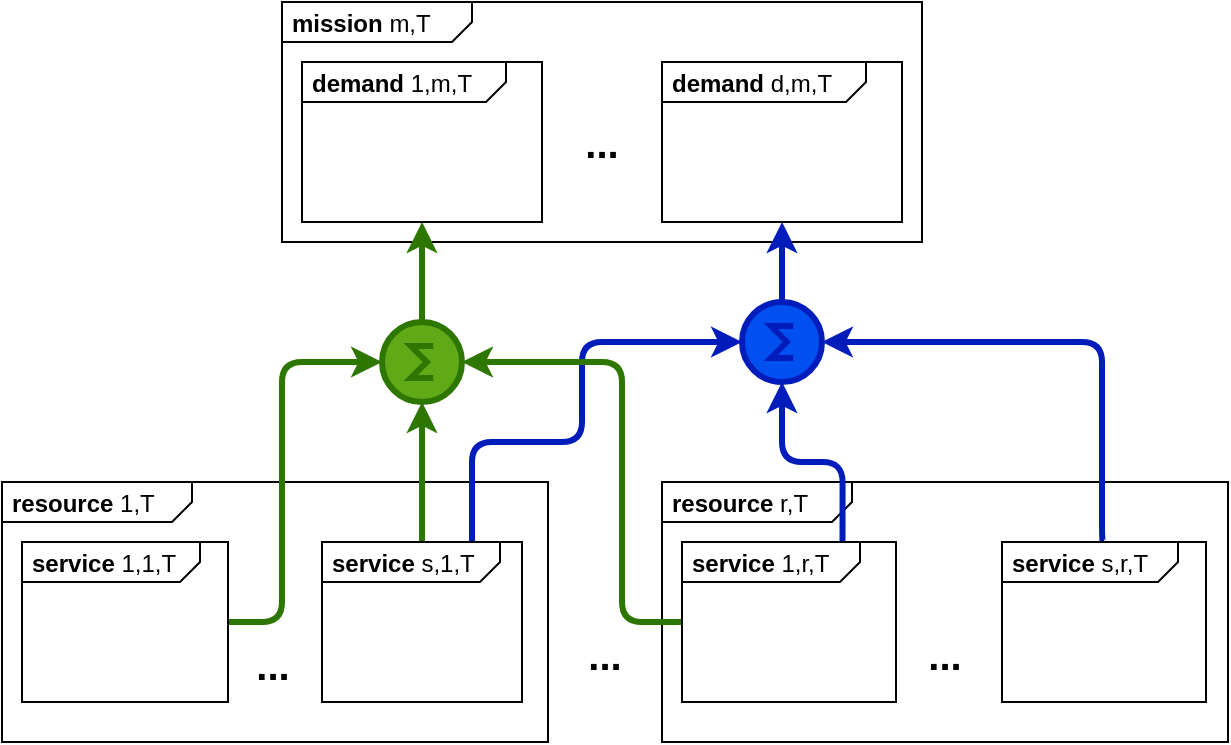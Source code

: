 <mxfile version="20.8.10" type="device" pages="5"><diagram id="hf6fsotyViRg6Ia7KnPu" name="general"><mxGraphModel dx="1420" dy="856" grid="1" gridSize="10" guides="1" tooltips="1" connect="1" arrows="1" fold="1" page="1" pageScale="1" pageWidth="3300" pageHeight="4681" math="0" shadow="0"><root><mxCell id="0"/><mxCell id="1" parent="0"/><mxCell id="xLTDaqEnGfRxn9v6JpcE-4" value="&lt;p style=&quot;margin:0px;margin-top:4px;margin-left:5px;text-align:left;&quot;&gt;&lt;b&gt;mission&amp;nbsp;&lt;/b&gt;m,T&lt;/p&gt;" style="html=1;shape=mxgraph.sysml.package;overflow=fill;labelX=95;align=left;spacingLeft=5;verticalAlign=top;spacingTop=-3;" parent="1" vertex="1"><mxGeometry x="210" y="60" width="320" height="120" as="geometry"/></mxCell><mxCell id="xLTDaqEnGfRxn9v6JpcE-5" value="&lt;p style=&quot;margin:0px;margin-top:4px;margin-left:5px;text-align:left;&quot;&gt;&lt;b&gt;demand&lt;/b&gt;&amp;nbsp;1,m,T&lt;/p&gt;" style="html=1;shape=mxgraph.sysml.package;overflow=fill;labelX=102;align=left;spacingLeft=5;verticalAlign=top;spacingTop=-3;" parent="1" vertex="1"><mxGeometry x="220" y="90" width="120" height="80" as="geometry"/></mxCell><mxCell id="xLTDaqEnGfRxn9v6JpcE-8" value="&lt;p style=&quot;margin:0px;margin-top:4px;margin-left:5px;text-align:left;&quot;&gt;&lt;b&gt;resource&lt;/b&gt;&amp;nbsp;1,T&lt;/p&gt;" style="html=1;shape=mxgraph.sysml.package;overflow=fill;labelX=95;align=left;spacingLeft=5;verticalAlign=top;spacingTop=-3;" parent="1" vertex="1"><mxGeometry x="70" y="300" width="273" height="130" as="geometry"/></mxCell><mxCell id="xLTDaqEnGfRxn9v6JpcE-29" style="edgeStyle=orthogonalEdgeStyle;rounded=1;orthogonalLoop=1;jettySize=auto;html=1;exitX=1;exitY=0.5;exitDx=0;exitDy=0;exitPerimeter=0;entryX=0;entryY=0.5;entryDx=0;entryDy=0;entryPerimeter=0;fontSize=20;strokeWidth=3;fillColor=#60a917;strokeColor=#2D7600;" parent="1" source="xLTDaqEnGfRxn9v6JpcE-9" target="xLTDaqEnGfRxn9v6JpcE-10" edge="1"><mxGeometry relative="1" as="geometry"><Array as="points"><mxPoint x="210" y="370"/><mxPoint x="210" y="240"/></Array></mxGeometry></mxCell><mxCell id="xLTDaqEnGfRxn9v6JpcE-9" value="&lt;p style=&quot;margin:0px;margin-top:4px;margin-left:5px;text-align:left;&quot;&gt;&lt;b&gt;service&lt;/b&gt;&amp;nbsp;1,1,T&lt;/p&gt;" style="html=1;shape=mxgraph.sysml.package;overflow=fill;labelX=89;align=left;spacingLeft=5;verticalAlign=top;spacingTop=-3;" parent="1" vertex="1"><mxGeometry x="80" y="330" width="103" height="80" as="geometry"/></mxCell><mxCell id="xLTDaqEnGfRxn9v6JpcE-32" style="edgeStyle=orthogonalEdgeStyle;rounded=1;orthogonalLoop=1;jettySize=auto;html=1;exitX=0.5;exitY=0;exitDx=0;exitDy=0;exitPerimeter=0;entryX=0.5;entryY=1;entryDx=0;entryDy=0;entryPerimeter=0;fontSize=20;strokeWidth=3;fillColor=#60a917;strokeColor=#2D7600;" parent="1" source="xLTDaqEnGfRxn9v6JpcE-10" target="xLTDaqEnGfRxn9v6JpcE-5" edge="1"><mxGeometry relative="1" as="geometry"/></mxCell><mxCell id="xLTDaqEnGfRxn9v6JpcE-10" value="" style="verticalLabelPosition=bottom;shadow=0;dashed=0;align=center;html=1;verticalAlign=top;shape=mxgraph.electrical.abstract.sum;strokeWidth=3;fillColor=#60a917;fontColor=#ffffff;strokeColor=#2D7600;" parent="1" vertex="1"><mxGeometry x="260" y="220" width="40" height="40" as="geometry"/></mxCell><mxCell id="xLTDaqEnGfRxn9v6JpcE-30" style="edgeStyle=orthogonalEdgeStyle;rounded=1;orthogonalLoop=1;jettySize=auto;html=1;exitX=0.5;exitY=0;exitDx=0;exitDy=0;exitPerimeter=0;entryX=0.5;entryY=1;entryDx=0;entryDy=0;entryPerimeter=0;fontSize=20;strokeWidth=3;fillColor=#60a917;strokeColor=#2D7600;" parent="1" source="xLTDaqEnGfRxn9v6JpcE-13" target="xLTDaqEnGfRxn9v6JpcE-10" edge="1"><mxGeometry relative="1" as="geometry"/></mxCell><mxCell id="xLTDaqEnGfRxn9v6JpcE-38" style="edgeStyle=orthogonalEdgeStyle;rounded=1;orthogonalLoop=1;jettySize=auto;html=1;exitX=0.75;exitY=0;exitDx=0;exitDy=0;exitPerimeter=0;entryX=0;entryY=0.5;entryDx=0;entryDy=0;entryPerimeter=0;fontSize=20;strokeWidth=3;fillColor=#0050ef;strokeColor=#001DBC;" parent="1" source="xLTDaqEnGfRxn9v6JpcE-13" target="xLTDaqEnGfRxn9v6JpcE-33" edge="1"><mxGeometry relative="1" as="geometry"><Array as="points"><mxPoint x="305" y="280"/><mxPoint x="360" y="280"/><mxPoint x="360" y="230"/></Array></mxGeometry></mxCell><mxCell id="xLTDaqEnGfRxn9v6JpcE-13" value="&lt;p style=&quot;margin:0px;margin-top:4px;margin-left:5px;text-align:left;&quot;&gt;&lt;b&gt;service&lt;/b&gt;&amp;nbsp;s,1,T&lt;/p&gt;" style="html=1;shape=mxgraph.sysml.package;overflow=fill;labelX=89;align=left;spacingLeft=5;verticalAlign=top;spacingTop=-3;" parent="1" vertex="1"><mxGeometry x="230" y="330" width="100" height="80" as="geometry"/></mxCell><mxCell id="xLTDaqEnGfRxn9v6JpcE-21" value="&lt;p style=&quot;margin:0px;margin-top:4px;margin-left:5px;text-align:left;&quot;&gt;&lt;b&gt;demand&lt;/b&gt;&amp;nbsp;d,m,T&lt;/p&gt;" style="html=1;shape=mxgraph.sysml.package;overflow=fill;labelX=102;align=left;spacingLeft=5;verticalAlign=top;spacingTop=-3;" parent="1" vertex="1"><mxGeometry x="400" y="90" width="120" height="80" as="geometry"/></mxCell><mxCell id="xLTDaqEnGfRxn9v6JpcE-22" value="&lt;b&gt;&lt;font style=&quot;font-size: 20px;&quot;&gt;...&lt;/font&gt;&lt;/b&gt;" style="text;html=1;strokeColor=none;fillColor=none;align=center;verticalAlign=middle;whiteSpace=wrap;rounded=0;" parent="1" vertex="1"><mxGeometry x="340" y="115" width="60" height="30" as="geometry"/></mxCell><mxCell id="xLTDaqEnGfRxn9v6JpcE-23" value="&lt;p style=&quot;margin:0px;margin-top:4px;margin-left:5px;text-align:left;&quot;&gt;&lt;b&gt;resource&lt;/b&gt;&amp;nbsp;r,T&lt;/p&gt;" style="html=1;shape=mxgraph.sysml.package;overflow=fill;labelX=95;align=left;spacingLeft=5;verticalAlign=top;spacingTop=-3;" parent="1" vertex="1"><mxGeometry x="400" y="300" width="283" height="130" as="geometry"/></mxCell><mxCell id="xLTDaqEnGfRxn9v6JpcE-31" style="edgeStyle=orthogonalEdgeStyle;rounded=1;orthogonalLoop=1;jettySize=auto;html=1;fontSize=20;strokeWidth=3;fillColor=#60a917;strokeColor=#2D7600;entryX=1;entryY=0.5;entryDx=0;entryDy=0;entryPerimeter=0;exitX=0;exitY=0.5;exitDx=0;exitDy=0;exitPerimeter=0;" parent="1" source="xLTDaqEnGfRxn9v6JpcE-24" target="xLTDaqEnGfRxn9v6JpcE-10" edge="1"><mxGeometry relative="1" as="geometry"><Array as="points"><mxPoint x="380" y="370"/><mxPoint x="380" y="240"/></Array><mxPoint x="420" y="560" as="sourcePoint"/><mxPoint x="190" y="250" as="targetPoint"/></mxGeometry></mxCell><mxCell id="xLTDaqEnGfRxn9v6JpcE-36" style="edgeStyle=orthogonalEdgeStyle;rounded=1;orthogonalLoop=1;jettySize=auto;html=1;exitX=0.75;exitY=0;exitDx=0;exitDy=0;exitPerimeter=0;entryX=0.5;entryY=1;entryDx=0;entryDy=0;entryPerimeter=0;fontSize=20;strokeWidth=3;fillColor=#0050ef;strokeColor=#001DBC;" parent="1" source="xLTDaqEnGfRxn9v6JpcE-24" target="xLTDaqEnGfRxn9v6JpcE-33" edge="1"><mxGeometry relative="1" as="geometry"/></mxCell><mxCell id="xLTDaqEnGfRxn9v6JpcE-24" value="&lt;p style=&quot;margin:0px;margin-top:4px;margin-left:5px;text-align:left;&quot;&gt;&lt;b&gt;service&lt;/b&gt;&amp;nbsp;1,r,T&lt;/p&gt;" style="html=1;shape=mxgraph.sysml.package;overflow=fill;labelX=89;align=left;spacingLeft=5;verticalAlign=top;spacingTop=-3;" parent="1" vertex="1"><mxGeometry x="410" y="330" width="107" height="80" as="geometry"/></mxCell><mxCell id="xLTDaqEnGfRxn9v6JpcE-37" style="edgeStyle=orthogonalEdgeStyle;rounded=1;orthogonalLoop=1;jettySize=auto;html=1;exitX=0.5;exitY=0;exitDx=0;exitDy=0;exitPerimeter=0;entryX=1;entryY=0.5;entryDx=0;entryDy=0;entryPerimeter=0;fontSize=20;strokeWidth=3;fillColor=#0050ef;strokeColor=#001DBC;" parent="1" source="xLTDaqEnGfRxn9v6JpcE-25" target="xLTDaqEnGfRxn9v6JpcE-33" edge="1"><mxGeometry relative="1" as="geometry"><Array as="points"><mxPoint x="620" y="330"/><mxPoint x="620" y="230"/></Array></mxGeometry></mxCell><mxCell id="xLTDaqEnGfRxn9v6JpcE-25" value="&lt;p style=&quot;margin:0px;margin-top:4px;margin-left:5px;text-align:left;&quot;&gt;&lt;b&gt;service&lt;/b&gt;&amp;nbsp;s,r,T&lt;/p&gt;" style="html=1;shape=mxgraph.sysml.package;overflow=fill;labelX=88;align=left;spacingLeft=5;verticalAlign=top;spacingTop=-3;" parent="1" vertex="1"><mxGeometry x="570" y="330" width="102" height="80" as="geometry"/></mxCell><mxCell id="xLTDaqEnGfRxn9v6JpcE-26" value="&lt;b&gt;&lt;font style=&quot;font-size: 20px;&quot;&gt;...&lt;/font&gt;&lt;/b&gt;" style="text;html=1;strokeColor=none;fillColor=none;align=center;verticalAlign=middle;whiteSpace=wrap;rounded=0;" parent="1" vertex="1"><mxGeometry x="340" y="370" width="63" height="32" as="geometry"/></mxCell><mxCell id="xLTDaqEnGfRxn9v6JpcE-27" value="&lt;b&gt;&lt;font style=&quot;font-size: 20px;&quot;&gt;...&lt;/font&gt;&lt;/b&gt;" style="text;html=1;strokeColor=none;fillColor=none;align=center;verticalAlign=middle;whiteSpace=wrap;rounded=0;" parent="1" vertex="1"><mxGeometry x="174" y="375" width="63" height="32" as="geometry"/></mxCell><mxCell id="xLTDaqEnGfRxn9v6JpcE-28" value="&lt;b&gt;&lt;font style=&quot;font-size: 20px;&quot;&gt;...&lt;/font&gt;&lt;/b&gt;" style="text;html=1;strokeColor=none;fillColor=none;align=center;verticalAlign=middle;whiteSpace=wrap;rounded=0;" parent="1" vertex="1"><mxGeometry x="510" y="370" width="63" height="32" as="geometry"/></mxCell><mxCell id="xLTDaqEnGfRxn9v6JpcE-39" style="edgeStyle=orthogonalEdgeStyle;rounded=1;orthogonalLoop=1;jettySize=auto;html=1;exitX=0.5;exitY=0;exitDx=0;exitDy=0;exitPerimeter=0;entryX=0.5;entryY=1;entryDx=0;entryDy=0;entryPerimeter=0;fontSize=20;strokeWidth=3;fillColor=#0050ef;strokeColor=#001DBC;" parent="1" source="xLTDaqEnGfRxn9v6JpcE-33" target="xLTDaqEnGfRxn9v6JpcE-21" edge="1"><mxGeometry relative="1" as="geometry"/></mxCell><mxCell id="xLTDaqEnGfRxn9v6JpcE-33" value="" style="verticalLabelPosition=bottom;shadow=0;dashed=0;align=center;html=1;verticalAlign=top;shape=mxgraph.electrical.abstract.sum;strokeWidth=3;fillColor=#0050ef;fontColor=#ffffff;strokeColor=#001DBC;" parent="1" vertex="1"><mxGeometry x="440" y="210" width="40" height="40" as="geometry"/></mxCell></root></mxGraphModel></diagram><diagram id="HkR-5AN137IDjqglBJiF" name="bedcs"><mxGraphModel dx="1420" dy="856" grid="1" gridSize="10" guides="1" tooltips="1" connect="1" arrows="1" fold="1" page="1" pageScale="1" pageWidth="3300" pageHeight="4681" math="0" shadow="0"><root><mxCell id="0"/><mxCell id="1" parent="0"/><mxCell id="bQ_WPmCz6PC6MHoYMTCM-26" value="" style="group;strokeWidth=3;strokeColor=#CCCCCC;fillColor=none;" parent="1" vertex="1" connectable="0"><mxGeometry x="630" y="640" width="480" height="370" as="geometry"/></mxCell><mxCell id="-QqBHIZui_fmeNY5HW3E-13" value="&lt;p style=&quot;margin:0px;margin-top:4px;margin-left:5px;text-align:left;&quot;&gt;&lt;b&gt;resource&lt;/b&gt;&amp;nbsp;ground,T&lt;/p&gt;" style="html=1;shape=mxgraph.sysml.package;overflow=fill;labelX=119;align=left;spacingLeft=5;verticalAlign=top;spacingTop=-3;strokeWidth=3;strokeColor=#CCCCCC;" parent="bQ_WPmCz6PC6MHoYMTCM-26" vertex="1"><mxGeometry width="480" height="370" as="geometry"/></mxCell><mxCell id="-QqBHIZui_fmeNY5HW3E-16" value="&lt;p style=&quot;margin:0px;margin-top:4px;margin-left:5px;text-align:left;&quot;&gt;&lt;b&gt;service&lt;/b&gt;&amp;nbsp;emmn,ground,T&lt;/p&gt;" style="html=1;shape=mxgraph.sysml.package;overflow=fill;labelX=150;align=left;spacingLeft=5;verticalAlign=top;spacingTop=-3;strokeWidth=3;strokeColor=#CCCCCC;" parent="bQ_WPmCz6PC6MHoYMTCM-26" vertex="1"><mxGeometry x="10" y="30" width="200" height="160" as="geometry"/></mxCell><mxCell id="-QqBHIZui_fmeNY5HW3E-28" value="&lt;p style=&quot;margin:0px;margin-top:4px;margin-left:5px;text-align:left;&quot;&gt;&lt;b&gt;service&lt;/b&gt;&amp;nbsp;etc,ground,T&lt;/p&gt;" style="html=1;shape=mxgraph.sysml.package;overflow=fill;labelX=150;align=left;spacingLeft=5;verticalAlign=top;spacingTop=-3;strokeWidth=3;strokeColor=#CCCCCC;" parent="bQ_WPmCz6PC6MHoYMTCM-26" vertex="1"><mxGeometry x="270" y="30" width="200" height="160" as="geometry"/></mxCell><mxCell id="-QqBHIZui_fmeNY5HW3E-29" value="&lt;p style=&quot;margin:0px;margin-top:4px;margin-left:5px;text-align:left;&quot;&gt;&lt;b&gt;service&lt;/b&gt;&amp;nbsp;eta,ground,T&lt;/p&gt;" style="html=1;shape=mxgraph.sysml.package;overflow=fill;labelX=150;align=left;spacingLeft=5;verticalAlign=top;spacingTop=-3;strokeWidth=3;strokeColor=#CCCCCC;" parent="bQ_WPmCz6PC6MHoYMTCM-26" vertex="1"><mxGeometry x="150" y="200" width="200" height="160" as="geometry"/></mxCell><mxCell id="-QqBHIZui_fmeNY5HW3E-70" value="EMMN" style="swimlane;childLayout=stackLayout;horizontal=1;startSize=30;horizontalStack=0;rounded=1;fontSize=14;fontStyle=0;strokeWidth=2;resizeParent=0;resizeLast=1;shadow=0;dashed=0;align=center;" parent="bQ_WPmCz6PC6MHoYMTCM-26" vertex="1"><mxGeometry x="30" y="60" width="160" height="120" as="geometry"/></mxCell><mxCell id="-QqBHIZui_fmeNY5HW3E-71" value="+ location&#10;+ elevation&#10;+ %engagement&#10;+ spacecraft" style="align=left;strokeColor=none;fillColor=none;spacingLeft=4;fontSize=12;verticalAlign=top;resizable=0;rotatable=0;part=1;" parent="-QqBHIZui_fmeNY5HW3E-70" vertex="1"><mxGeometry y="30" width="160" height="90" as="geometry"/></mxCell><mxCell id="-QqBHIZui_fmeNY5HW3E-72" value="ETC" style="swimlane;childLayout=stackLayout;horizontal=1;startSize=30;horizontalStack=0;rounded=1;fontSize=14;fontStyle=0;strokeWidth=2;resizeParent=0;resizeLast=1;shadow=0;dashed=0;align=center;" parent="bQ_WPmCz6PC6MHoYMTCM-26" vertex="1"><mxGeometry x="290" y="60" width="160" height="120" as="geometry"/></mxCell><mxCell id="-QqBHIZui_fmeNY5HW3E-73" value="+ location&#10;+ elevation&#10;+ %engagement&#10;+ spacecraft" style="align=left;strokeColor=none;fillColor=none;spacingLeft=4;fontSize=12;verticalAlign=top;resizable=0;rotatable=0;part=1;" parent="-QqBHIZui_fmeNY5HW3E-72" vertex="1"><mxGeometry y="30" width="160" height="90" as="geometry"/></mxCell><mxCell id="-QqBHIZui_fmeNY5HW3E-74" value="ETA" style="swimlane;childLayout=stackLayout;horizontal=1;startSize=30;horizontalStack=0;rounded=1;fontSize=14;fontStyle=0;strokeWidth=2;resizeParent=0;resizeLast=1;shadow=0;dashed=0;align=center;" parent="bQ_WPmCz6PC6MHoYMTCM-26" vertex="1"><mxGeometry x="170" y="230" width="160" height="120" as="geometry"/></mxCell><mxCell id="-QqBHIZui_fmeNY5HW3E-75" value="+ location&#10;+ elevation&#10;+ %engagement&#10;+ spacecraft" style="align=left;strokeColor=none;fillColor=none;spacingLeft=4;fontSize=12;verticalAlign=top;resizable=0;rotatable=0;part=1;" parent="-QqBHIZui_fmeNY5HW3E-74" vertex="1"><mxGeometry y="30" width="160" height="90" as="geometry"/></mxCell><mxCell id="-QqBHIZui_fmeNY5HW3E-1" value="&lt;p style=&quot;margin:0px;margin-top:4px;margin-left:5px;text-align:left;&quot;&gt;&lt;b&gt;mission&amp;nbsp;&lt;/b&gt;bedcs,T&lt;/p&gt;" style="html=1;shape=mxgraph.sysml.package;overflow=fill;labelX=111;align=left;spacingLeft=5;verticalAlign=top;spacingTop=-3;strokeWidth=3;strokeColor=#CCCCCC;" parent="1" vertex="1"><mxGeometry x="80" y="80" width="850" height="240" as="geometry"/></mxCell><mxCell id="-QqBHIZui_fmeNY5HW3E-2" value="&lt;p style=&quot;margin:0px;margin-top:4px;margin-left:5px;text-align:left;&quot;&gt;&lt;b&gt;demand&lt;/b&gt;&amp;nbsp;coverage,bedcs,T&lt;/p&gt;" style="html=1;shape=mxgraph.sysml.package;overflow=fill;labelX=166;align=left;spacingLeft=5;verticalAlign=top;spacingTop=-3;strokeWidth=3;strokeColor=#CCCCCC;" parent="1" vertex="1"><mxGeometry x="90" y="110" width="270" height="200" as="geometry"/></mxCell><mxCell id="-QqBHIZui_fmeNY5HW3E-3" value="&lt;p style=&quot;margin:0px;margin-top:4px;margin-left:5px;text-align:left;&quot;&gt;&lt;b&gt;resource&lt;/b&gt;&amp;nbsp;spacecraft,T&lt;/p&gt;" style="html=1;shape=mxgraph.sysml.package;overflow=fill;labelX=136;align=left;spacingLeft=5;verticalAlign=top;spacingTop=-3;strokeWidth=3;strokeColor=#CCCCCC;" parent="1" vertex="1"><mxGeometry x="50" y="640" width="550" height="370" as="geometry"/></mxCell><mxCell id="bQ_WPmCz6PC6MHoYMTCM-2" style="edgeStyle=orthogonalEdgeStyle;orthogonalLoop=1;jettySize=auto;html=1;exitX=0.25;exitY=0;exitDx=0;exitDy=0;exitPerimeter=0;entryX=0;entryY=0.5;entryDx=0;entryDy=0;entryPerimeter=0;strokeWidth=3;fillColor=#d5e8d4;strokeColor=#82b366;jumpStyle=arc;rounded=1;" parent="1" source="-QqBHIZui_fmeNY5HW3E-5" target="bQ_WPmCz6PC6MHoYMTCM-1" edge="1"><mxGeometry relative="1" as="geometry"><Array as="points"><mxPoint x="110" y="460"/></Array></mxGeometry></mxCell><mxCell id="bQ_WPmCz6PC6MHoYMTCM-9" style="edgeStyle=orthogonalEdgeStyle;rounded=1;jumpStyle=arc;orthogonalLoop=1;jettySize=auto;html=1;exitX=0.5;exitY=0;exitDx=0;exitDy=0;exitPerimeter=0;entryX=1;entryY=0.5;entryDx=0;entryDy=0;entryPerimeter=0;strokeWidth=3;fillColor=#dae8fc;strokeColor=#6c8ebf;" parent="1" source="-QqBHIZui_fmeNY5HW3E-5" target="bQ_WPmCz6PC6MHoYMTCM-6" edge="1"><mxGeometry relative="1" as="geometry"><Array as="points"><mxPoint x="160" y="510"/><mxPoint x="610" y="510"/><mxPoint x="610" y="380"/></Array></mxGeometry></mxCell><mxCell id="bQ_WPmCz6PC6MHoYMTCM-16" style="edgeStyle=orthogonalEdgeStyle;rounded=1;jumpStyle=arc;orthogonalLoop=1;jettySize=auto;html=1;exitX=0.75;exitY=0;exitDx=0;exitDy=0;exitPerimeter=0;strokeWidth=3;strokeColor=#d6b656;fillColor=#fff2cc;entryX=0.05;entryY=0.1;entryDx=0;entryDy=0;entryPerimeter=0;" parent="1" source="-QqBHIZui_fmeNY5HW3E-5" target="bQ_WPmCz6PC6MHoYMTCM-11" edge="1"><mxGeometry relative="1" as="geometry"><mxPoint x="780" y="480" as="targetPoint"/><Array as="points"><mxPoint x="210" y="530"/><mxPoint x="640" y="530"/><mxPoint x="640" y="424"/></Array></mxGeometry></mxCell><mxCell id="-QqBHIZui_fmeNY5HW3E-5" value="&lt;p style=&quot;margin:0px;margin-top:4px;margin-left:5px;text-align:left;&quot;&gt;&lt;b&gt;service&lt;/b&gt;&amp;nbsp;scd,spacecraft,T&lt;/p&gt;" style="html=1;shape=mxgraph.sysml.package;overflow=fill;labelX=151;align=left;spacingLeft=5;verticalAlign=top;spacingTop=-3;strokeWidth=3;strokeColor=#CCCCCC;" parent="1" vertex="1"><mxGeometry x="60" y="670" width="200" height="160" as="geometry"/></mxCell><mxCell id="-QqBHIZui_fmeNY5HW3E-11" value="&lt;p style=&quot;margin:0px;margin-top:4px;margin-left:5px;text-align:left;&quot;&gt;&lt;b&gt;demand&lt;/b&gt;&amp;nbsp;storage,bedcs,T&lt;/p&gt;" style="html=1;shape=mxgraph.sysml.package;overflow=fill;labelX=153;align=left;spacingLeft=5;verticalAlign=top;spacingTop=-3;strokeWidth=3;strokeColor=#CCCCCC;" parent="1" vertex="1"><mxGeometry x="370" y="110" width="270" height="200" as="geometry"/></mxCell><mxCell id="bQ_WPmCz6PC6MHoYMTCM-12" style="edgeStyle=orthogonalEdgeStyle;rounded=1;jumpStyle=arc;orthogonalLoop=1;jettySize=auto;html=1;exitX=0.5;exitY=0;exitDx=0;exitDy=0;exitPerimeter=0;entryX=0;entryY=0.5;entryDx=0;entryDy=0;entryPerimeter=0;strokeWidth=3;strokeColor=#000000;" parent="1" source="-QqBHIZui_fmeNY5HW3E-16" target="bQ_WPmCz6PC6MHoYMTCM-11" edge="1"><mxGeometry relative="1" as="geometry"/></mxCell><mxCell id="-QqBHIZui_fmeNY5HW3E-24" value="&lt;p style=&quot;margin:0px;margin-top:4px;margin-left:5px;text-align:left;&quot;&gt;&lt;b&gt;demand&lt;/b&gt;&amp;nbsp;download,bedcs,T&lt;/p&gt;" style="html=1;shape=mxgraph.sysml.package;overflow=fill;labelX=167;align=left;spacingLeft=5;verticalAlign=top;spacingTop=-3;strokeWidth=3;strokeColor=#CCCCCC;" parent="1" vertex="1"><mxGeometry x="650" y="110" width="270" height="200" as="geometry"/></mxCell><mxCell id="bQ_WPmCz6PC6MHoYMTCM-3" style="edgeStyle=orthogonalEdgeStyle;orthogonalLoop=1;jettySize=auto;html=1;exitX=0.25;exitY=0;exitDx=0;exitDy=0;exitPerimeter=0;entryX=1;entryY=0.5;entryDx=0;entryDy=0;entryPerimeter=0;strokeWidth=3;fillColor=#d5e8d4;strokeColor=#82b366;jumpStyle=arc;rounded=1;" parent="1" source="-QqBHIZui_fmeNY5HW3E-26" target="bQ_WPmCz6PC6MHoYMTCM-1" edge="1"><mxGeometry relative="1" as="geometry"/></mxCell><mxCell id="bQ_WPmCz6PC6MHoYMTCM-10" style="edgeStyle=orthogonalEdgeStyle;rounded=1;jumpStyle=arc;orthogonalLoop=1;jettySize=auto;html=1;exitX=0.5;exitY=0;exitDx=0;exitDy=0;exitPerimeter=0;strokeWidth=3;entryX=0.5;entryY=1;entryDx=0;entryDy=0;entryPerimeter=0;fillColor=#dae8fc;strokeColor=#6c8ebf;" parent="1" source="-QqBHIZui_fmeNY5HW3E-26" target="bQ_WPmCz6PC6MHoYMTCM-6" edge="1"><mxGeometry relative="1" as="geometry"><mxPoint x="610" y="470" as="targetPoint"/><Array as="points"><mxPoint x="490" y="460"/><mxPoint x="505" y="460"/></Array></mxGeometry></mxCell><mxCell id="bQ_WPmCz6PC6MHoYMTCM-17" style="edgeStyle=orthogonalEdgeStyle;rounded=1;jumpStyle=arc;orthogonalLoop=1;jettySize=auto;html=1;exitX=0.75;exitY=0;exitDx=0;exitDy=0;exitPerimeter=0;entryX=0.1;entryY=0.95;entryDx=0;entryDy=0;entryPerimeter=0;strokeWidth=3;strokeColor=#d6b656;fillColor=#fff2cc;" parent="1" source="-QqBHIZui_fmeNY5HW3E-26" target="bQ_WPmCz6PC6MHoYMTCM-11" edge="1"><mxGeometry relative="1" as="geometry"><Array as="points"><mxPoint x="540" y="550"/><mxPoint x="780" y="550"/><mxPoint x="780" y="458"/></Array></mxGeometry></mxCell><mxCell id="-QqBHIZui_fmeNY5HW3E-26" value="&lt;p style=&quot;margin:0px;margin-top:4px;margin-left:5px;text-align:left;&quot;&gt;&lt;b&gt;service&lt;/b&gt;&amp;nbsp;cbers,spacecraft,T&lt;/p&gt;" style="html=1;shape=mxgraph.sysml.package;overflow=fill;labelX=161;align=left;spacingLeft=5;verticalAlign=top;spacingTop=-3;strokeWidth=3;strokeColor=#CCCCCC;" parent="1" vertex="1"><mxGeometry x="390" y="670" width="200" height="160" as="geometry"/></mxCell><mxCell id="bQ_WPmCz6PC6MHoYMTCM-7" style="edgeStyle=orthogonalEdgeStyle;rounded=1;jumpStyle=arc;orthogonalLoop=1;jettySize=auto;html=1;exitX=0.5;exitY=0;exitDx=0;exitDy=0;exitPerimeter=0;entryX=0;entryY=0.5;entryDx=0;entryDy=0;entryPerimeter=0;strokeWidth=3;fillColor=#dae8fc;strokeColor=#6c8ebf;startArrow=none;" parent="1" source="-QqBHIZui_fmeNY5HW3E-27" target="bQ_WPmCz6PC6MHoYMTCM-6" edge="1"><mxGeometry relative="1" as="geometry"/></mxCell><mxCell id="bQ_WPmCz6PC6MHoYMTCM-18" style="edgeStyle=orthogonalEdgeStyle;rounded=1;jumpStyle=arc;orthogonalLoop=1;jettySize=auto;html=1;exitX=0.75;exitY=0;exitDx=0;exitDy=0;exitPerimeter=0;entryX=0.975;entryY=0.925;entryDx=0;entryDy=0;entryPerimeter=0;strokeWidth=3;strokeColor=#d6b656;fillColor=#fff2cc;" parent="1" source="-QqBHIZui_fmeNY5HW3E-27" target="bQ_WPmCz6PC6MHoYMTCM-11" edge="1"><mxGeometry relative="1" as="geometry"><Array as="points"><mxPoint x="380" y="570"/><mxPoint x="849" y="570"/><mxPoint x="849" y="490"/><mxPoint x="850" y="490"/></Array></mxGeometry></mxCell><mxCell id="-QqBHIZui_fmeNY5HW3E-27" value="&lt;p style=&quot;margin:0px;margin-top:4px;margin-left:5px;text-align:left;&quot;&gt;&lt;b&gt;service&lt;/b&gt;&amp;nbsp;conasat,spacecraft,T&lt;/p&gt;" style="html=1;shape=mxgraph.sysml.package;overflow=fill;labelX=175;align=left;spacingLeft=5;verticalAlign=top;spacingTop=-3;strokeWidth=3;strokeColor=#CCCCCC;" parent="1" vertex="1"><mxGeometry x="230" y="840" width="200" height="160" as="geometry"/></mxCell><mxCell id="bQ_WPmCz6PC6MHoYMTCM-13" style="edgeStyle=orthogonalEdgeStyle;rounded=1;jumpStyle=arc;orthogonalLoop=1;jettySize=auto;html=1;exitX=0.5;exitY=0;exitDx=0;exitDy=0;exitPerimeter=0;entryX=1;entryY=0.5;entryDx=0;entryDy=0;entryPerimeter=0;strokeWidth=3;strokeColor=#000000;" parent="1" source="-QqBHIZui_fmeNY5HW3E-28" target="bQ_WPmCz6PC6MHoYMTCM-11" edge="1"><mxGeometry relative="1" as="geometry"/></mxCell><mxCell id="bQ_WPmCz6PC6MHoYMTCM-14" style="edgeStyle=orthogonalEdgeStyle;rounded=1;jumpStyle=arc;orthogonalLoop=1;jettySize=auto;html=1;exitX=0.5;exitY=0;exitDx=0;exitDy=0;exitPerimeter=0;entryX=0.5;entryY=1;entryDx=0;entryDy=0;entryPerimeter=0;strokeWidth=3;strokeColor=#000000;" parent="1" source="-QqBHIZui_fmeNY5HW3E-29" target="bQ_WPmCz6PC6MHoYMTCM-11" edge="1"><mxGeometry relative="1" as="geometry"/></mxCell><mxCell id="-QqBHIZui_fmeNY5HW3E-60" value="dataStorage" style="swimlane;childLayout=stackLayout;horizontal=1;startSize=30;horizontalStack=0;rounded=1;fontSize=14;fontStyle=0;strokeWidth=3;resizeParent=0;resizeLast=1;shadow=0;dashed=0;align=center;fillColor=#dae8fc;strokeColor=#6c8ebf;" parent="1" vertex="1"><mxGeometry x="425" y="150" width="160" height="120" as="geometry"/></mxCell><mxCell id="-QqBHIZui_fmeNY5HW3E-61" value="+ dataPerDCP&#10;+ #DCP&#10;+ amountOfData&#10;+ accessTime" style="align=left;strokeColor=none;fillColor=none;spacingLeft=4;fontSize=12;verticalAlign=top;resizable=0;rotatable=0;part=1;strokeWidth=3;" parent="-QqBHIZui_fmeNY5HW3E-60" vertex="1"><mxGeometry y="30" width="160" height="90" as="geometry"/></mxCell><mxCell id="-QqBHIZui_fmeNY5HW3E-62" value="download" style="swimlane;childLayout=stackLayout;horizontal=1;startSize=30;horizontalStack=0;rounded=1;fontSize=14;fontStyle=0;strokeWidth=3;resizeParent=0;resizeLast=1;shadow=0;dashed=0;align=center;" parent="1" vertex="1"><mxGeometry x="710" y="150" width="160" height="120" as="geometry"/></mxCell><mxCell id="-QqBHIZui_fmeNY5HW3E-63" value="+ amountOfData&#10;+ dataRate&#10;+ accessTime" style="align=left;strokeColor=none;fillColor=none;spacingLeft=4;fontSize=12;verticalAlign=top;resizable=0;rotatable=0;part=1;strokeWidth=3;" parent="-QqBHIZui_fmeNY5HW3E-62" vertex="1"><mxGeometry y="30" width="160" height="90" as="geometry"/></mxCell><mxCell id="-QqBHIZui_fmeNY5HW3E-64" value="SCD" style="swimlane;childLayout=stackLayout;horizontal=1;startSize=30;horizontalStack=0;rounded=1;fontSize=14;fontStyle=0;strokeWidth=2;resizeParent=0;resizeLast=1;shadow=0;dashed=0;align=center;" parent="1" vertex="1"><mxGeometry x="80" y="700" width="160" height="120" as="geometry"/></mxCell><mxCell id="-QqBHIZui_fmeNY5HW3E-65" value="+ orbitParams&#10;+ %engagement&#10;+ dataRate&#10;+ groundStation" style="align=left;strokeColor=none;fillColor=none;spacingLeft=4;fontSize=12;verticalAlign=top;resizable=0;rotatable=0;part=1;" parent="-QqBHIZui_fmeNY5HW3E-64" vertex="1"><mxGeometry y="30" width="160" height="90" as="geometry"/></mxCell><mxCell id="-QqBHIZui_fmeNY5HW3E-66" value="CBERS" style="swimlane;childLayout=stackLayout;horizontal=1;startSize=30;horizontalStack=0;rounded=1;fontSize=14;fontStyle=0;strokeWidth=2;resizeParent=0;resizeLast=1;shadow=0;dashed=0;align=center;" parent="1" vertex="1"><mxGeometry x="410" y="700" width="160" height="120" as="geometry"/></mxCell><mxCell id="-QqBHIZui_fmeNY5HW3E-67" value="+ orbitParams&#10;+ %engagement&#10;+ dataRate&#10;+ groundStation" style="align=left;strokeColor=none;fillColor=none;spacingLeft=4;fontSize=12;verticalAlign=top;resizable=0;rotatable=0;part=1;" parent="-QqBHIZui_fmeNY5HW3E-66" vertex="1"><mxGeometry y="30" width="160" height="90" as="geometry"/></mxCell><mxCell id="-QqBHIZui_fmeNY5HW3E-68" value="CONASAT" style="swimlane;childLayout=stackLayout;horizontal=1;startSize=30;horizontalStack=0;rounded=1;fontSize=14;fontStyle=0;strokeWidth=2;resizeParent=0;resizeLast=1;shadow=0;dashed=0;align=center;" parent="1" vertex="1"><mxGeometry x="250" y="870" width="160" height="120" as="geometry"/></mxCell><mxCell id="-QqBHIZui_fmeNY5HW3E-69" value="+ orbitParams&#10;+ %engagement&#10;+ dataRate&#10;+ groundStation" style="align=left;strokeColor=none;fillColor=none;spacingLeft=4;fontSize=12;verticalAlign=top;resizable=0;rotatable=0;part=1;" parent="-QqBHIZui_fmeNY5HW3E-68" vertex="1"><mxGeometry y="30" width="160" height="90" as="geometry"/></mxCell><mxCell id="bQ_WPmCz6PC6MHoYMTCM-5" style="edgeStyle=orthogonalEdgeStyle;orthogonalLoop=1;jettySize=auto;html=1;exitX=0.5;exitY=0;exitDx=0;exitDy=0;exitPerimeter=0;entryX=0.6;entryY=1.011;entryDx=0;entryDy=0;entryPerimeter=0;strokeWidth=3;fillColor=#d5e8d4;strokeColor=#82b366;jumpStyle=arc;rounded=1;" parent="1" source="bQ_WPmCz6PC6MHoYMTCM-1" target="-QqBHIZui_fmeNY5HW3E-59" edge="1"><mxGeometry relative="1" as="geometry"/></mxCell><mxCell id="bQ_WPmCz6PC6MHoYMTCM-1" value="" style="verticalLabelPosition=bottom;shadow=0;dashed=0;align=center;html=1;verticalAlign=top;shape=mxgraph.electrical.abstract.sum;strokeWidth=3;fillColor=#d5e8d4;strokeColor=#82b366;" parent="1" vertex="1"><mxGeometry x="205" y="440" width="40" height="40" as="geometry"/></mxCell><mxCell id="bQ_WPmCz6PC6MHoYMTCM-8" style="edgeStyle=orthogonalEdgeStyle;rounded=1;jumpStyle=arc;orthogonalLoop=1;jettySize=auto;html=1;exitX=0.5;exitY=0;exitDx=0;exitDy=0;exitPerimeter=0;entryX=0.5;entryY=1;entryDx=0;entryDy=0;strokeWidth=3;fillColor=#dae8fc;strokeColor=#6c8ebf;" parent="1" source="bQ_WPmCz6PC6MHoYMTCM-6" target="-QqBHIZui_fmeNY5HW3E-60" edge="1"><mxGeometry relative="1" as="geometry"/></mxCell><mxCell id="bQ_WPmCz6PC6MHoYMTCM-6" value="" style="verticalLabelPosition=bottom;shadow=0;dashed=0;align=center;html=1;verticalAlign=top;shape=mxgraph.electrical.abstract.sum;strokeWidth=3;fillColor=#dae8fc;strokeColor=#6c8ebf;" parent="1" vertex="1"><mxGeometry x="485" y="360" width="40" height="40" as="geometry"/></mxCell><mxCell id="bQ_WPmCz6PC6MHoYMTCM-4" style="edgeStyle=orthogonalEdgeStyle;orthogonalLoop=1;jettySize=auto;html=1;exitX=0.25;exitY=0;exitDx=0;exitDy=0;exitPerimeter=0;entryX=0.5;entryY=1;entryDx=0;entryDy=0;entryPerimeter=0;strokeWidth=3;fillColor=#d5e8d4;strokeColor=#82b366;jumpStyle=arc;rounded=1;" parent="1" source="-QqBHIZui_fmeNY5HW3E-27" target="bQ_WPmCz6PC6MHoYMTCM-1" edge="1"><mxGeometry relative="1" as="geometry"><Array as="points"><mxPoint x="280" y="610"/><mxPoint x="225" y="610"/></Array></mxGeometry></mxCell><mxCell id="bQ_WPmCz6PC6MHoYMTCM-15" style="edgeStyle=orthogonalEdgeStyle;rounded=1;jumpStyle=arc;orthogonalLoop=1;jettySize=auto;html=1;exitX=0.5;exitY=0;exitDx=0;exitDy=0;exitPerimeter=0;strokeWidth=3;strokeColor=#000000;entryX=0.5;entryY=1;entryDx=0;entryDy=0;" parent="1" source="bQ_WPmCz6PC6MHoYMTCM-11" target="-QqBHIZui_fmeNY5HW3E-63" edge="1"><mxGeometry relative="1" as="geometry"><mxPoint x="790" y="310" as="targetPoint"/></mxGeometry></mxCell><mxCell id="bQ_WPmCz6PC6MHoYMTCM-11" value="" style="verticalLabelPosition=bottom;shadow=0;dashed=0;align=center;html=1;verticalAlign=top;shape=mxgraph.electrical.abstract.sum;strokeWidth=3;fillColor=#FFFFFF;strokeColor=#000000;" parent="1" vertex="1"><mxGeometry x="810" y="420" width="40" height="40" as="geometry"/></mxCell><mxCell id="bQ_WPmCz6PC6MHoYMTCM-19" value="orbitParams" style="rounded=0;whiteSpace=wrap;html=1;strokeColor=#82b366;strokeWidth=3;fillColor=#d5e8d4;" parent="1" vertex="1"><mxGeometry x="40" y="595" width="100" height="30" as="geometry"/></mxCell><mxCell id="bQ_WPmCz6PC6MHoYMTCM-20" value="%coverage&lt;br&gt;revisitTime" style="rounded=0;whiteSpace=wrap;html=1;strokeColor=#82b366;strokeWidth=3;fillColor=#d5e8d4;" parent="1" vertex="1"><mxGeometry x="110" y="280" width="100" height="30" as="geometry"/></mxCell><mxCell id="bQ_WPmCz6PC6MHoYMTCM-22" value="amountOfData&lt;br&gt;accessTime" style="rounded=0;whiteSpace=wrap;html=1;strokeColor=#6c8ebf;strokeWidth=3;fillColor=#dae8fc;" parent="1" vertex="1"><mxGeometry x="380" y="280" width="110" height="30" as="geometry"/></mxCell><mxCell id="bQ_WPmCz6PC6MHoYMTCM-23" value="groundStation&lt;br&gt;dataRate" style="rounded=0;whiteSpace=wrap;html=1;strokeColor=#d6b656;strokeWidth=3;fillColor=#fff2cc;" parent="1" vertex="1"><mxGeometry x="500" y="590" width="120" height="40" as="geometry"/></mxCell><mxCell id="bQ_WPmCz6PC6MHoYMTCM-24" value="%engagement&lt;br&gt;spacecraft" style="rounded=0;whiteSpace=wrap;html=1;strokeColor=#000000;strokeWidth=3;fillColor=#FFFFFF;" parent="1" vertex="1"><mxGeometry x="970" y="510" width="110" height="30" as="geometry"/></mxCell><mxCell id="bQ_WPmCz6PC6MHoYMTCM-25" value="amountOfData" style="rounded=0;whiteSpace=wrap;html=1;strokeColor=#000000;strokeWidth=3;fillColor=#FFFFFF;" parent="1" vertex="1"><mxGeometry x="800" y="280" width="110" height="30" as="geometry"/></mxCell><mxCell id="-QqBHIZui_fmeNY5HW3E-58" value="coverage" style="swimlane;childLayout=stackLayout;horizontal=1;startSize=30;horizontalStack=0;rounded=1;fontSize=14;fontStyle=0;strokeWidth=3;resizeParent=0;resizeLast=1;shadow=0;dashed=0;align=center;fillColor=#d5e8d4;strokeColor=#82b366;" parent="1" vertex="1"><mxGeometry x="130" y="150" width="160" height="120" as="geometry"><mxRectangle x="130" y="150" width="100" height="30" as="alternateBounds"/></mxGeometry></mxCell><mxCell id="-QqBHIZui_fmeNY5HW3E-59" value="+ ROI&#10;+ %coverage&#10;+ revisitTiime" style="align=left;strokeColor=none;fillColor=none;spacingLeft=4;fontSize=12;verticalAlign=top;resizable=0;rotatable=0;part=1;strokeWidth=3;" parent="-QqBHIZui_fmeNY5HW3E-58" vertex="1"><mxGeometry y="30" width="160" height="90" as="geometry"/></mxCell><mxCell id="bQ_WPmCz6PC6MHoYMTCM-21" value="%engagement" style="rounded=0;whiteSpace=wrap;html=1;strokeColor=#6c8ebf;strokeWidth=3;fillColor=#dae8fc;" parent="1" vertex="1"><mxGeometry x="275" y="400" width="110" height="30" as="geometry"/></mxCell></root></mxGraphModel></diagram><diagram id="CICDvfgBydGx5SoBXRAr" name="coverage"><mxGraphModel dx="1420" dy="856" grid="1" gridSize="10" guides="1" tooltips="1" connect="1" arrows="1" fold="1" page="1" pageScale="1" pageWidth="3300" pageHeight="4681" math="0" shadow="0"><root><mxCell id="0"/><mxCell id="1" parent="0"/><mxCell id="84fj6TWgv9rh51RyjWxu-1" value="" style="group;strokeWidth=3;strokeColor=#CCCCCC;fillColor=none;" parent="1" vertex="1" connectable="0"><mxGeometry x="630" y="640" width="480" height="370" as="geometry"/></mxCell><mxCell id="84fj6TWgv9rh51RyjWxu-2" value="&lt;p style=&quot;margin:0px;margin-top:4px;margin-left:5px;text-align:left;&quot;&gt;&lt;b&gt;resource&lt;/b&gt;&amp;nbsp;ground,T&lt;/p&gt;" style="html=1;shape=mxgraph.sysml.package;overflow=fill;labelX=119;align=left;spacingLeft=5;verticalAlign=top;spacingTop=-3;strokeWidth=3;strokeColor=#CCCCCC;" parent="84fj6TWgv9rh51RyjWxu-1" vertex="1"><mxGeometry width="480" height="370" as="geometry"/></mxCell><mxCell id="84fj6TWgv9rh51RyjWxu-3" value="&lt;p style=&quot;margin:0px;margin-top:4px;margin-left:5px;text-align:left;&quot;&gt;&lt;b&gt;service&lt;/b&gt;&amp;nbsp;emmn,ground,T&lt;/p&gt;" style="html=1;shape=mxgraph.sysml.package;overflow=fill;labelX=150;align=left;spacingLeft=5;verticalAlign=top;spacingTop=-3;strokeWidth=3;strokeColor=#CCCCCC;" parent="84fj6TWgv9rh51RyjWxu-1" vertex="1"><mxGeometry x="10" y="30" width="200" height="160" as="geometry"/></mxCell><mxCell id="84fj6TWgv9rh51RyjWxu-4" value="&lt;p style=&quot;margin:0px;margin-top:4px;margin-left:5px;text-align:left;&quot;&gt;&lt;b&gt;service&lt;/b&gt;&amp;nbsp;etc,ground,T&lt;/p&gt;" style="html=1;shape=mxgraph.sysml.package;overflow=fill;labelX=150;align=left;spacingLeft=5;verticalAlign=top;spacingTop=-3;strokeWidth=3;strokeColor=#CCCCCC;" parent="84fj6TWgv9rh51RyjWxu-1" vertex="1"><mxGeometry x="270" y="30" width="200" height="160" as="geometry"/></mxCell><mxCell id="84fj6TWgv9rh51RyjWxu-5" value="&lt;p style=&quot;margin:0px;margin-top:4px;margin-left:5px;text-align:left;&quot;&gt;&lt;b&gt;service&lt;/b&gt;&amp;nbsp;eta,ground,T&lt;/p&gt;" style="html=1;shape=mxgraph.sysml.package;overflow=fill;labelX=150;align=left;spacingLeft=5;verticalAlign=top;spacingTop=-3;strokeWidth=3;strokeColor=#CCCCCC;" parent="84fj6TWgv9rh51RyjWxu-1" vertex="1"><mxGeometry x="150" y="200" width="200" height="160" as="geometry"/></mxCell><mxCell id="84fj6TWgv9rh51RyjWxu-6" value="EMMN" style="swimlane;childLayout=stackLayout;horizontal=1;startSize=30;horizontalStack=0;rounded=1;fontSize=14;fontStyle=0;strokeWidth=2;resizeParent=0;resizeLast=1;shadow=0;dashed=0;align=center;" parent="84fj6TWgv9rh51RyjWxu-1" vertex="1"><mxGeometry x="30" y="60" width="160" height="120" as="geometry"/></mxCell><mxCell id="84fj6TWgv9rh51RyjWxu-7" value="+ location&#10;+ elevation&#10;+ %engagement&#10;+ spacecraft" style="align=left;strokeColor=none;fillColor=none;spacingLeft=4;fontSize=12;verticalAlign=top;resizable=0;rotatable=0;part=1;" parent="84fj6TWgv9rh51RyjWxu-6" vertex="1"><mxGeometry y="30" width="160" height="90" as="geometry"/></mxCell><mxCell id="84fj6TWgv9rh51RyjWxu-8" value="ETC" style="swimlane;childLayout=stackLayout;horizontal=1;startSize=30;horizontalStack=0;rounded=1;fontSize=14;fontStyle=0;strokeWidth=2;resizeParent=0;resizeLast=1;shadow=0;dashed=0;align=center;" parent="84fj6TWgv9rh51RyjWxu-1" vertex="1"><mxGeometry x="290" y="60" width="160" height="120" as="geometry"/></mxCell><mxCell id="84fj6TWgv9rh51RyjWxu-9" value="+ location&#10;+ elevation&#10;+ %engagement&#10;+ spacecraft" style="align=left;strokeColor=none;fillColor=none;spacingLeft=4;fontSize=12;verticalAlign=top;resizable=0;rotatable=0;part=1;" parent="84fj6TWgv9rh51RyjWxu-8" vertex="1"><mxGeometry y="30" width="160" height="90" as="geometry"/></mxCell><mxCell id="84fj6TWgv9rh51RyjWxu-10" value="ETA" style="swimlane;childLayout=stackLayout;horizontal=1;startSize=30;horizontalStack=0;rounded=1;fontSize=14;fontStyle=0;strokeWidth=2;resizeParent=0;resizeLast=1;shadow=0;dashed=0;align=center;" parent="84fj6TWgv9rh51RyjWxu-1" vertex="1"><mxGeometry x="170" y="230" width="160" height="120" as="geometry"/></mxCell><mxCell id="84fj6TWgv9rh51RyjWxu-11" value="+ location&#10;+ elevation&#10;+ %engagement&#10;+ spacecraft" style="align=left;strokeColor=none;fillColor=none;spacingLeft=4;fontSize=12;verticalAlign=top;resizable=0;rotatable=0;part=1;" parent="84fj6TWgv9rh51RyjWxu-10" vertex="1"><mxGeometry y="30" width="160" height="90" as="geometry"/></mxCell><mxCell id="84fj6TWgv9rh51RyjWxu-12" value="&lt;p style=&quot;margin:0px;margin-top:4px;margin-left:5px;text-align:left;&quot;&gt;&lt;b&gt;mission&amp;nbsp;&lt;/b&gt;bedcs,T&lt;/p&gt;" style="html=1;shape=mxgraph.sysml.package;overflow=fill;labelX=111;align=left;spacingLeft=5;verticalAlign=top;spacingTop=-3;strokeWidth=3;strokeColor=#CCCCCC;" parent="1" vertex="1"><mxGeometry x="80" y="80" width="1100" height="240" as="geometry"/></mxCell><mxCell id="84fj6TWgv9rh51RyjWxu-13" value="&lt;p style=&quot;margin:0px;margin-top:4px;margin-left:5px;text-align:left;&quot;&gt;&lt;b&gt;demand&lt;/b&gt;&amp;nbsp;coverage,bedcs,T&lt;/p&gt;" style="html=1;shape=mxgraph.sysml.package;overflow=fill;labelX=166;align=left;spacingLeft=5;verticalAlign=top;spacingTop=-3;strokeWidth=3;strokeColor=#CCCCCC;" parent="1" vertex="1"><mxGeometry x="90" y="110" width="700" height="200" as="geometry"/></mxCell><mxCell id="84fj6TWgv9rh51RyjWxu-14" value="&lt;p style=&quot;margin:0px;margin-top:4px;margin-left:5px;text-align:left;&quot;&gt;&lt;b&gt;resource&lt;/b&gt;&amp;nbsp;spacecraft,T&lt;/p&gt;" style="html=1;shape=mxgraph.sysml.package;overflow=fill;labelX=136;align=left;spacingLeft=5;verticalAlign=top;spacingTop=-3;strokeWidth=3;strokeColor=#CCCCCC;" parent="1" vertex="1"><mxGeometry x="50" y="640" width="550" height="370" as="geometry"/></mxCell><mxCell id="84fj6TWgv9rh51RyjWxu-15" style="edgeStyle=orthogonalEdgeStyle;orthogonalLoop=1;jettySize=auto;html=1;exitX=0.25;exitY=0;exitDx=0;exitDy=0;exitPerimeter=0;entryX=0;entryY=0.5;entryDx=0;entryDy=0;entryPerimeter=0;strokeWidth=3;fillColor=#d5e8d4;strokeColor=#82b366;jumpStyle=arc;rounded=1;" parent="1" source="84fj6TWgv9rh51RyjWxu-16" target="84fj6TWgv9rh51RyjWxu-33" edge="1"><mxGeometry relative="1" as="geometry"><Array as="points"><mxPoint x="110" y="460"/></Array></mxGeometry></mxCell><mxCell id="84fj6TWgv9rh51RyjWxu-16" value="&lt;p style=&quot;margin:0px;margin-top:4px;margin-left:5px;text-align:left;&quot;&gt;&lt;b&gt;service&lt;/b&gt;&amp;nbsp;scd,spacecraft,T&lt;/p&gt;" style="html=1;shape=mxgraph.sysml.package;overflow=fill;labelX=151;align=left;spacingLeft=5;verticalAlign=top;spacingTop=-3;strokeWidth=3;strokeColor=#CCCCCC;" parent="1" vertex="1"><mxGeometry x="60" y="670" width="200" height="160" as="geometry"/></mxCell><mxCell id="84fj6TWgv9rh51RyjWxu-19" style="edgeStyle=orthogonalEdgeStyle;orthogonalLoop=1;jettySize=auto;html=1;exitX=0.25;exitY=0;exitDx=0;exitDy=0;exitPerimeter=0;entryX=1;entryY=0.5;entryDx=0;entryDy=0;entryPerimeter=0;strokeWidth=3;fillColor=#d5e8d4;strokeColor=#82b366;jumpStyle=arc;rounded=1;" parent="1" source="84fj6TWgv9rh51RyjWxu-20" target="84fj6TWgv9rh51RyjWxu-33" edge="1"><mxGeometry relative="1" as="geometry"/></mxCell><mxCell id="84fj6TWgv9rh51RyjWxu-20" value="&lt;p style=&quot;margin:0px;margin-top:4px;margin-left:5px;text-align:left;&quot;&gt;&lt;b&gt;service&lt;/b&gt;&amp;nbsp;cbers,spacecraft,T&lt;/p&gt;" style="html=1;shape=mxgraph.sysml.package;overflow=fill;labelX=161;align=left;spacingLeft=5;verticalAlign=top;spacingTop=-3;strokeWidth=3;strokeColor=#CCCCCC;" parent="1" vertex="1"><mxGeometry x="390" y="670" width="200" height="160" as="geometry"/></mxCell><mxCell id="84fj6TWgv9rh51RyjWxu-21" value="&lt;p style=&quot;margin:0px;margin-top:4px;margin-left:5px;text-align:left;&quot;&gt;&lt;b&gt;service&lt;/b&gt;&amp;nbsp;conasat,spacecraft,T&lt;/p&gt;" style="html=1;shape=mxgraph.sysml.package;overflow=fill;labelX=175;align=left;spacingLeft=5;verticalAlign=top;spacingTop=-3;strokeWidth=3;strokeColor=#CCCCCC;" parent="1" vertex="1"><mxGeometry x="230" y="840" width="200" height="160" as="geometry"/></mxCell><mxCell id="84fj6TWgv9rh51RyjWxu-26" value="SCD" style="swimlane;childLayout=stackLayout;horizontal=1;startSize=30;horizontalStack=0;rounded=1;fontSize=14;fontStyle=0;strokeWidth=2;resizeParent=0;resizeLast=1;shadow=0;dashed=0;align=center;" parent="1" vertex="1"><mxGeometry x="80" y="700" width="160" height="120" as="geometry"/></mxCell><mxCell id="84fj6TWgv9rh51RyjWxu-27" value="+ orbitParams&#10;+ %engagement&#10;+ dataRate&#10;+ groundStation" style="align=left;strokeColor=none;fillColor=none;spacingLeft=4;fontSize=12;verticalAlign=top;resizable=0;rotatable=0;part=1;" parent="84fj6TWgv9rh51RyjWxu-26" vertex="1"><mxGeometry y="30" width="160" height="90" as="geometry"/></mxCell><mxCell id="84fj6TWgv9rh51RyjWxu-28" value="CBERS" style="swimlane;childLayout=stackLayout;horizontal=1;startSize=30;horizontalStack=0;rounded=1;fontSize=14;fontStyle=0;strokeWidth=2;resizeParent=0;resizeLast=1;shadow=0;dashed=0;align=center;" parent="1" vertex="1"><mxGeometry x="410" y="700" width="160" height="120" as="geometry"/></mxCell><mxCell id="84fj6TWgv9rh51RyjWxu-29" value="+ orbitParams&#10;+ %engagement&#10;+ dataRate&#10;+ groundStation" style="align=left;strokeColor=none;fillColor=none;spacingLeft=4;fontSize=12;verticalAlign=top;resizable=0;rotatable=0;part=1;" parent="84fj6TWgv9rh51RyjWxu-28" vertex="1"><mxGeometry y="30" width="160" height="90" as="geometry"/></mxCell><mxCell id="84fj6TWgv9rh51RyjWxu-30" value="CONASAT" style="swimlane;childLayout=stackLayout;horizontal=1;startSize=30;horizontalStack=0;rounded=1;fontSize=14;fontStyle=0;strokeWidth=2;resizeParent=0;resizeLast=1;shadow=0;dashed=0;align=center;" parent="1" vertex="1"><mxGeometry x="250" y="870" width="160" height="120" as="geometry"/></mxCell><mxCell id="84fj6TWgv9rh51RyjWxu-31" value="+ orbitParams&#10;+ %engagement&#10;+ dataRate&#10;+ groundStation" style="align=left;strokeColor=none;fillColor=none;spacingLeft=4;fontSize=12;verticalAlign=top;resizable=0;rotatable=0;part=1;" parent="84fj6TWgv9rh51RyjWxu-30" vertex="1"><mxGeometry y="30" width="160" height="90" as="geometry"/></mxCell><mxCell id="84fj6TWgv9rh51RyjWxu-32" style="edgeStyle=orthogonalEdgeStyle;orthogonalLoop=1;jettySize=auto;html=1;exitX=0.5;exitY=0;exitDx=0;exitDy=0;exitPerimeter=0;entryX=0.6;entryY=1.011;entryDx=0;entryDy=0;entryPerimeter=0;strokeWidth=3;fillColor=#d5e8d4;strokeColor=#82b366;jumpStyle=arc;rounded=1;" parent="1" source="84fj6TWgv9rh51RyjWxu-33" target="84fj6TWgv9rh51RyjWxu-40" edge="1"><mxGeometry relative="1" as="geometry"/></mxCell><mxCell id="84fj6TWgv9rh51RyjWxu-33" value="" style="verticalLabelPosition=bottom;shadow=0;dashed=0;align=center;html=1;verticalAlign=top;shape=mxgraph.electrical.abstract.sum;strokeWidth=3;fillColor=#d5e8d4;strokeColor=#82b366;" parent="1" vertex="1"><mxGeometry x="205" y="440" width="40" height="40" as="geometry"/></mxCell><mxCell id="84fj6TWgv9rh51RyjWxu-34" style="edgeStyle=orthogonalEdgeStyle;orthogonalLoop=1;jettySize=auto;html=1;exitX=0.25;exitY=0;exitDx=0;exitDy=0;exitPerimeter=0;entryX=0.5;entryY=1;entryDx=0;entryDy=0;entryPerimeter=0;strokeWidth=3;fillColor=#d5e8d4;strokeColor=#82b366;jumpStyle=arc;rounded=1;" parent="1" source="84fj6TWgv9rh51RyjWxu-21" target="84fj6TWgv9rh51RyjWxu-33" edge="1"><mxGeometry relative="1" as="geometry"><Array as="points"><mxPoint x="280" y="610"/><mxPoint x="225" y="610"/></Array></mxGeometry></mxCell><mxCell id="84fj6TWgv9rh51RyjWxu-35" value="orbitParams" style="rounded=0;whiteSpace=wrap;html=1;strokeColor=#82b366;strokeWidth=3;fillColor=#d5e8d4;" parent="1" vertex="1"><mxGeometry x="40" y="595" width="100" height="30" as="geometry"/></mxCell><mxCell id="84fj6TWgv9rh51RyjWxu-36" value="%coverage&lt;br&gt;revisitTime" style="rounded=0;whiteSpace=wrap;html=1;strokeColor=#82b366;strokeWidth=3;fillColor=#d5e8d4;" parent="1" vertex="1"><mxGeometry x="110" y="280" width="100" height="30" as="geometry"/></mxCell><mxCell id="84fj6TWgv9rh51RyjWxu-39" value="coverage" style="swimlane;childLayout=stackLayout;horizontal=1;startSize=30;horizontalStack=0;rounded=1;fontSize=14;fontStyle=0;strokeWidth=3;resizeParent=0;resizeLast=1;shadow=0;dashed=0;align=center;fillColor=#d5e8d4;strokeColor=#82b366;" parent="1" vertex="1"><mxGeometry x="130" y="150" width="160" height="120" as="geometry"/></mxCell><mxCell id="84fj6TWgv9rh51RyjWxu-40" value="+ ROI #1&#10;+ %coverage&#10;+ revisitTiime" style="align=left;strokeColor=none;fillColor=none;spacingLeft=4;fontSize=12;verticalAlign=top;resizable=0;rotatable=0;part=1;strokeWidth=3;" parent="84fj6TWgv9rh51RyjWxu-39" vertex="1"><mxGeometry y="30" width="160" height="90" as="geometry"/></mxCell><mxCell id="84fj6TWgv9rh51RyjWxu-42" value="" style="group" parent="1" vertex="1" connectable="0"><mxGeometry x="900" y="110" width="270" height="200" as="geometry"/></mxCell><mxCell id="84fj6TWgv9rh51RyjWxu-18" value="&lt;p style=&quot;margin:0px;margin-top:4px;margin-left:5px;text-align:left;&quot;&gt;&lt;b&gt;demand&lt;/b&gt;&amp;nbsp;download,bedcs,T&lt;/p&gt;" style="html=1;shape=mxgraph.sysml.package;overflow=fill;labelX=167;align=left;spacingLeft=5;verticalAlign=top;spacingTop=-3;strokeWidth=3;strokeColor=#CCCCCC;" parent="84fj6TWgv9rh51RyjWxu-42" vertex="1"><mxGeometry x="90" width="180" height="200" as="geometry"/></mxCell><mxCell id="84fj6TWgv9rh51RyjWxu-24" value="download" style="swimlane;childLayout=stackLayout;horizontal=1;startSize=30;horizontalStack=0;rounded=1;fontSize=14;fontStyle=0;strokeWidth=3;resizeParent=0;resizeLast=1;shadow=0;dashed=0;align=center;" parent="84fj6TWgv9rh51RyjWxu-42" vertex="1"><mxGeometry x="100" y="40" width="160" height="120" as="geometry"/></mxCell><mxCell id="84fj6TWgv9rh51RyjWxu-25" value="+ amountOfData&#10;+ dataRate&#10;+ accessTime" style="align=left;strokeColor=none;fillColor=none;spacingLeft=4;fontSize=12;verticalAlign=top;resizable=0;rotatable=0;part=1;strokeWidth=3;" parent="84fj6TWgv9rh51RyjWxu-24" vertex="1"><mxGeometry y="30" width="160" height="90" as="geometry"/></mxCell><mxCell id="84fj6TWgv9rh51RyjWxu-43" value="" style="group" parent="1" vertex="1" connectable="0"><mxGeometry x="710" y="110" width="270" height="200" as="geometry"/></mxCell><mxCell id="84fj6TWgv9rh51RyjWxu-17" value="&lt;p style=&quot;margin:0px;margin-top:4px;margin-left:5px;text-align:left;&quot;&gt;&lt;b&gt;demand&lt;/b&gt;&amp;nbsp;storage,bedcs,T&lt;/p&gt;" style="html=1;shape=mxgraph.sysml.package;overflow=fill;labelX=153;align=left;spacingLeft=5;verticalAlign=top;spacingTop=-3;strokeWidth=3;strokeColor=#CCCCCC;" parent="84fj6TWgv9rh51RyjWxu-43" vertex="1"><mxGeometry x="90" width="180" height="200" as="geometry"/></mxCell><mxCell id="84fj6TWgv9rh51RyjWxu-22" value="dataStorage" style="swimlane;childLayout=stackLayout;horizontal=1;startSize=30;horizontalStack=0;rounded=1;fontSize=14;fontStyle=0;strokeWidth=3;resizeParent=0;resizeLast=1;shadow=0;dashed=0;align=center;fillColor=#dae8fc;strokeColor=#6c8ebf;" parent="84fj6TWgv9rh51RyjWxu-43" vertex="1"><mxGeometry x="100" y="40" width="160" height="120" as="geometry"/></mxCell><mxCell id="84fj6TWgv9rh51RyjWxu-23" value="+ dataPerDCP&#10;+ #DCP&#10;+ amountOfData&#10;+ accessTime" style="align=left;strokeColor=none;fillColor=none;spacingLeft=4;fontSize=12;verticalAlign=top;resizable=0;rotatable=0;part=1;strokeWidth=3;" parent="84fj6TWgv9rh51RyjWxu-22" vertex="1"><mxGeometry y="30" width="160" height="90" as="geometry"/></mxCell><mxCell id="84fj6TWgv9rh51RyjWxu-50" value="coverage" style="swimlane;childLayout=stackLayout;horizontal=1;startSize=30;horizontalStack=0;rounded=1;fontSize=14;fontStyle=0;strokeWidth=3;resizeParent=0;resizeLast=1;shadow=0;dashed=0;align=center;fillColor=#d5e8d4;strokeColor=#82b366;" parent="84fj6TWgv9rh51RyjWxu-43" vertex="1"><mxGeometry x="-90" y="40" width="160" height="120" as="geometry"/></mxCell><mxCell id="84fj6TWgv9rh51RyjWxu-51" value="+ ROI #N&#10;+ %coverage&#10;+ revisitTiime" style="align=left;strokeColor=none;fillColor=none;spacingLeft=4;fontSize=12;verticalAlign=top;resizable=0;rotatable=0;part=1;strokeWidth=3;" parent="84fj6TWgv9rh51RyjWxu-50" vertex="1"><mxGeometry y="30" width="160" height="90" as="geometry"/></mxCell><mxCell id="84fj6TWgv9rh51RyjWxu-48" value="coverage" style="swimlane;childLayout=stackLayout;horizontal=1;startSize=30;horizontalStack=0;rounded=1;fontSize=14;fontStyle=0;strokeWidth=3;resizeParent=0;resizeLast=1;shadow=0;dashed=0;align=center;fillColor=#d5e8d4;strokeColor=#82b366;" parent="1" vertex="1"><mxGeometry x="310" y="150" width="160" height="120" as="geometry"/></mxCell><mxCell id="84fj6TWgv9rh51RyjWxu-49" value="+ ROI #2&#10;+ %coverage&#10;+ revisitTiime" style="align=left;strokeColor=none;fillColor=none;spacingLeft=4;fontSize=12;verticalAlign=top;resizable=0;rotatable=0;part=1;strokeWidth=3;" parent="84fj6TWgv9rh51RyjWxu-48" vertex="1"><mxGeometry y="30" width="160" height="90" as="geometry"/></mxCell><mxCell id="84fj6TWgv9rh51RyjWxu-52" style="edgeStyle=orthogonalEdgeStyle;orthogonalLoop=1;jettySize=auto;html=1;exitX=0.5;exitY=0;exitDx=0;exitDy=0;exitPerimeter=0;entryX=0.5;entryY=1;entryDx=0;entryDy=0;strokeWidth=3;fillColor=#d5e8d4;strokeColor=#82b366;jumpStyle=arc;rounded=1;" parent="1" source="84fj6TWgv9rh51RyjWxu-33" target="84fj6TWgv9rh51RyjWxu-49" edge="1"><mxGeometry relative="1" as="geometry"><mxPoint x="235" y="450" as="sourcePoint"/><mxPoint x="236" y="280.99" as="targetPoint"/></mxGeometry></mxCell><mxCell id="84fj6TWgv9rh51RyjWxu-53" style="edgeStyle=orthogonalEdgeStyle;orthogonalLoop=1;jettySize=auto;html=1;strokeWidth=3;fillColor=#d5e8d4;strokeColor=#82b366;jumpStyle=arc;rounded=1;entryX=0.5;entryY=1;entryDx=0;entryDy=0;exitX=0.5;exitY=0;exitDx=0;exitDy=0;exitPerimeter=0;" parent="1" source="84fj6TWgv9rh51RyjWxu-33" target="84fj6TWgv9rh51RyjWxu-51" edge="1"><mxGeometry relative="1" as="geometry"><mxPoint x="300" y="430" as="sourcePoint"/><mxPoint x="246" y="290.99" as="targetPoint"/></mxGeometry></mxCell><mxCell id="84fj6TWgv9rh51RyjWxu-54" value="&lt;font style=&quot;font-size: 48px;&quot;&gt;...&lt;/font&gt;" style="rounded=0;whiteSpace=wrap;html=1;strokeColor=none;" parent="1" vertex="1"><mxGeometry x="490" y="180" width="120" height="90" as="geometry"/></mxCell><mxCell id="84fj6TWgv9rh51RyjWxu-55" style="edgeStyle=orthogonalEdgeStyle;orthogonalLoop=1;jettySize=auto;html=1;exitX=0.5;exitY=0;exitDx=0;exitDy=0;exitPerimeter=0;strokeWidth=3;fillColor=#d5e8d4;strokeColor=#82b366;jumpStyle=arc;rounded=1;entryX=0.5;entryY=1;entryDx=0;entryDy=0;" parent="1" source="84fj6TWgv9rh51RyjWxu-33" target="84fj6TWgv9rh51RyjWxu-54" edge="1"><mxGeometry relative="1" as="geometry"><mxPoint x="235" y="450" as="sourcePoint"/><mxPoint x="550" y="380" as="targetPoint"/></mxGeometry></mxCell></root></mxGraphModel></diagram><diagram id="W90FaCujixJR6XZO1M0X" name="GOLDS_operational_scenarios"><mxGraphModel dx="1036" dy="641" grid="1" gridSize="10" guides="1" tooltips="1" connect="1" arrows="1" fold="1" page="1" pageScale="1" pageWidth="3300" pageHeight="4681" math="0" shadow="0"><root><mxCell id="0"/><mxCell id="1" parent="0"/><mxCell id="Betv7M9_F9zOf_njAjrD-49" value="RESEARCHER" style="rounded=0;whiteSpace=wrap;html=1;gradientColor=none;fontSize=10;fontStyle=1;dashed=1;" parent="1" vertex="1"><mxGeometry x="610" y="330" width="100" height="30" as="geometry"/></mxCell><mxCell id="Betv7M9_F9zOf_njAjrD-50" value="RESEARCHER" style="rounded=0;whiteSpace=wrap;html=1;gradientColor=none;fontSize=10;fontStyle=1;dashed=1;" parent="1" vertex="1"><mxGeometry x="620" y="340" width="100" height="30" as="geometry"/></mxCell><mxCell id="Betv7M9_F9zOf_njAjrD-51" value="RESEARCHER" style="rounded=0;whiteSpace=wrap;html=1;gradientColor=none;fontSize=10;fontStyle=1;dashed=1;" parent="1" vertex="1"><mxGeometry x="630" y="350" width="100" height="30" as="geometry"/></mxCell><mxCell id="Betv7M9_F9zOf_njAjrD-45" value="" style="group" parent="1" vertex="1" connectable="0"><mxGeometry x="70" y="110" width="380" height="230" as="geometry"/></mxCell><mxCell id="Betv7M9_F9zOf_njAjrD-42" value="" style="rounded=0;whiteSpace=wrap;html=1;fontSize=10;fillColor=#FFFFFF;gradientColor=none;" parent="Betv7M9_F9zOf_njAjrD-45" vertex="1"><mxGeometry width="380" height="230" as="geometry"/></mxCell><mxCell id="Betv7M9_F9zOf_njAjrD-43" value="&lt;b style=&quot;font-size: 12px;&quot;&gt;MISSION N&lt;/b&gt;" style="rounded=0;whiteSpace=wrap;html=1;fontSize=12;fillColor=#FFFFFF;gradientColor=none;" parent="Betv7M9_F9zOf_njAjrD-45" vertex="1"><mxGeometry width="380" height="30" as="geometry"/></mxCell><mxCell id="Betv7M9_F9zOf_njAjrD-44" value="" style="group" parent="1" vertex="1" connectable="0"><mxGeometry x="110" y="160" width="380" height="230" as="geometry"/></mxCell><mxCell id="Betv7M9_F9zOf_njAjrD-40" value="" style="rounded=0;whiteSpace=wrap;html=1;fontSize=10;fillColor=#FFFFFF;gradientColor=none;" parent="Betv7M9_F9zOf_njAjrD-44" vertex="1"><mxGeometry width="380" height="230" as="geometry"/></mxCell><mxCell id="Betv7M9_F9zOf_njAjrD-41" value="&lt;b style=&quot;font-size: 12px;&quot;&gt;MISSION B&lt;/b&gt;" style="rounded=0;whiteSpace=wrap;html=1;fontSize=12;fillColor=#FFFFFF;gradientColor=none;" parent="Betv7M9_F9zOf_njAjrD-44" vertex="1"><mxGeometry width="380" height="30" as="geometry"/></mxCell><mxCell id="Betv7M9_F9zOf_njAjrD-46" style="edgeStyle=orthogonalEdgeStyle;rounded=0;orthogonalLoop=1;jettySize=auto;html=1;entryX=1;entryY=0.5;entryDx=0;entryDy=0;fontSize=12;fillColor=#0050ef;strokeColor=#001DBC;" parent="1" source="Betv7M9_F9zOf_njAjrD-17" target="Betv7M9_F9zOf_njAjrD-39" edge="1"><mxGeometry relative="1" as="geometry"><Array as="points"><mxPoint x="690" y="215"/></Array></mxGeometry></mxCell><mxCell id="Betv7M9_F9zOf_njAjrD-47" style="edgeStyle=orthogonalEdgeStyle;rounded=0;orthogonalLoop=1;jettySize=auto;html=1;entryX=1;entryY=0.5;entryDx=0;entryDy=0;fontSize=12;fillColor=#0050ef;strokeColor=#001DBC;" parent="1" source="Betv7M9_F9zOf_njAjrD-17" target="Betv7M9_F9zOf_njAjrD-41" edge="1"><mxGeometry relative="1" as="geometry"><Array as="points"><mxPoint x="690" y="175"/></Array></mxGeometry></mxCell><mxCell id="Betv7M9_F9zOf_njAjrD-48" style="edgeStyle=orthogonalEdgeStyle;rounded=0;orthogonalLoop=1;jettySize=auto;html=1;entryX=1;entryY=0.5;entryDx=0;entryDy=0;fontSize=12;fillColor=#0050ef;strokeColor=#001DBC;" parent="1" source="Betv7M9_F9zOf_njAjrD-17" target="Betv7M9_F9zOf_njAjrD-43" edge="1"><mxGeometry relative="1" as="geometry"><Array as="points"><mxPoint x="690" y="125"/></Array></mxGeometry></mxCell><mxCell id="Betv7M9_F9zOf_njAjrD-53" style="edgeStyle=orthogonalEdgeStyle;rounded=0;orthogonalLoop=1;jettySize=auto;html=1;entryX=0;entryY=0.5;entryDx=0;entryDy=0;fontSize=12;dashed=1;" parent="1" source="Betv7M9_F9zOf_njAjrD-17" target="Betv7M9_F9zOf_njAjrD-52" edge="1"><mxGeometry relative="1" as="geometry"/></mxCell><mxCell id="Betv7M9_F9zOf_njAjrD-17" value="RESEARCHER" style="rounded=0;whiteSpace=wrap;html=1;gradientColor=none;fontSize=10;fontStyle=1" parent="1" vertex="1"><mxGeometry x="640" y="361" width="100" height="30" as="geometry"/></mxCell><mxCell id="Betv7M9_F9zOf_njAjrD-29" value="" style="rounded=0;whiteSpace=wrap;html=1;fontSize=10;fillColor=#FFFFFF;gradientColor=none;" parent="1" vertex="1"><mxGeometry x="140" y="200" width="380" height="230" as="geometry"/></mxCell><mxCell id="Betv7M9_F9zOf_njAjrD-39" value="&lt;b style=&quot;font-size: 12px;&quot;&gt;MISSION A&lt;/b&gt;" style="rounded=0;whiteSpace=wrap;html=1;fontSize=12;fillColor=#FFFFFF;gradientColor=none;" parent="1" vertex="1"><mxGeometry x="140" y="200" width="380" height="30" as="geometry"/></mxCell><mxCell id="Betv7M9_F9zOf_njAjrD-30" style="edgeStyle=orthogonalEdgeStyle;rounded=0;orthogonalLoop=1;jettySize=auto;html=1;" parent="1" source="Betv7M9_F9zOf_njAjrD-31" target="Betv7M9_F9zOf_njAjrD-35" edge="1"><mxGeometry relative="1" as="geometry"/></mxCell><mxCell id="Betv7M9_F9zOf_njAjrD-31" value="" style="fontColor=#0066CC;verticalAlign=top;verticalLabelPosition=bottom;labelPosition=center;align=center;html=1;outlineConnect=0;fillColor=#CCCCCC;strokeColor=#6881B3;gradientColor=none;gradientDirection=north;strokeWidth=2;shape=mxgraph.networks.satellite;" parent="1" vertex="1"><mxGeometry x="250" y="240" width="50" height="50" as="geometry"/></mxCell><mxCell id="Betv7M9_F9zOf_njAjrD-32" value="" style="shape=datastore;whiteSpace=wrap;html=1;" parent="1" vertex="1"><mxGeometry x="450" y="356" width="40" height="40" as="geometry"/></mxCell><mxCell id="Betv7M9_F9zOf_njAjrD-33" style="edgeStyle=orthogonalEdgeStyle;rounded=0;orthogonalLoop=1;jettySize=auto;html=1;" parent="1" source="Betv7M9_F9zOf_njAjrD-35" target="Betv7M9_F9zOf_njAjrD-31" edge="1"><mxGeometry relative="1" as="geometry"/></mxCell><mxCell id="Betv7M9_F9zOf_njAjrD-34" style="edgeStyle=orthogonalEdgeStyle;rounded=0;orthogonalLoop=1;jettySize=auto;html=1;entryX=0.017;entryY=0.621;entryDx=0;entryDy=0;entryPerimeter=0;" parent="1" source="Betv7M9_F9zOf_njAjrD-35" target="Betv7M9_F9zOf_njAjrD-32" edge="1"><mxGeometry relative="1" as="geometry"/></mxCell><mxCell id="Betv7M9_F9zOf_njAjrD-35" value="" style="sketch=0;points=[[0,0,0],[0.25,0,0],[0.5,0,0],[0.75,0,0],[1,0,0],[0,1,0],[0.25,1,0],[0.5,1,0],[0.75,1,0],[1,1,0],[0,0.25,0],[0,0.5,0],[0,0.75,0],[1,0.25,0],[1,0.5,0],[1,0.75,0]];outlineConnect=0;fontColor=#232F3E;gradientColor=#517DFD;gradientDirection=north;fillColor=#2F29AF;strokeColor=#ffffff;dashed=0;verticalLabelPosition=bottom;verticalAlign=top;align=center;html=1;fontSize=12;fontStyle=0;aspect=fixed;shape=mxgraph.aws4.resourceIcon;resIcon=mxgraph.aws4.ground_station;" parent="1" vertex="1"><mxGeometry x="340" y="356" width="48" height="48" as="geometry"/></mxCell><mxCell id="Betv7M9_F9zOf_njAjrD-36" style="edgeStyle=orthogonalEdgeStyle;rounded=0;orthogonalLoop=1;jettySize=auto;html=1;" parent="1" source="Betv7M9_F9zOf_njAjrD-37" target="Betv7M9_F9zOf_njAjrD-31" edge="1"><mxGeometry relative="1" as="geometry"><Array as="points"><mxPoint x="191" y="265"/></Array></mxGeometry></mxCell><mxCell id="Betv7M9_F9zOf_njAjrD-37" value="" style="sketch=0;pointerEvents=1;shadow=0;dashed=0;html=1;strokeColor=none;fillColor=#434445;aspect=fixed;labelPosition=center;verticalLabelPosition=bottom;verticalAlign=top;align=center;outlineConnect=0;shape=mxgraph.vvd.service_provider_cloud_environment;gradientColor=none;" parent="1" vertex="1"><mxGeometry x="165.75" y="360" width="50" height="44" as="geometry"/></mxCell><mxCell id="Betv7M9_F9zOf_njAjrD-38" style="edgeStyle=orthogonalEdgeStyle;rounded=0;orthogonalLoop=1;jettySize=auto;html=1;entryX=0;entryY=0.5;entryDx=0;entryDy=0;fontSize=10;fillColor=#0050ef;strokeColor=#001DBC;" parent="1" source="Betv7M9_F9zOf_njAjrD-32" target="Betv7M9_F9zOf_njAjrD-17" edge="1"><mxGeometry relative="1" as="geometry"><mxPoint x="640" y="375" as="targetPoint"/></mxGeometry></mxCell><mxCell id="Betv7M9_F9zOf_njAjrD-52" value="SOCIETY" style="rounded=0;whiteSpace=wrap;html=1;gradientColor=none;fontSize=10;fontStyle=1;dashed=1;" parent="1" vertex="1"><mxGeometry x="780" y="361" width="100" height="30" as="geometry"/></mxCell><mxCell id="Betv7M9_F9zOf_njAjrD-54" value="Satellite A" style="text;html=1;strokeColor=none;fillColor=none;align=center;verticalAlign=middle;whiteSpace=wrap;rounded=0;fontSize=8;" parent="1" vertex="1"><mxGeometry x="279" y="238" width="60" height="30" as="geometry"/></mxCell><mxCell id="Betv7M9_F9zOf_njAjrD-55" value="Data Provider A" style="text;html=1;strokeColor=none;fillColor=none;align=center;verticalAlign=middle;whiteSpace=wrap;rounded=0;fontSize=8;" parent="1" vertex="1"><mxGeometry x="160.75" y="400" width="60" height="30" as="geometry"/></mxCell><mxCell id="Betv7M9_F9zOf_njAjrD-56" value="Ground Station A" style="text;html=1;strokeColor=none;fillColor=none;align=center;verticalAlign=middle;whiteSpace=wrap;rounded=0;fontSize=8;" parent="1" vertex="1"><mxGeometry x="332" y="400" width="64" height="30" as="geometry"/></mxCell><mxCell id="Betv7M9_F9zOf_njAjrD-57" value="Data Base A" style="text;html=1;strokeColor=none;fillColor=none;align=center;verticalAlign=middle;whiteSpace=wrap;rounded=0;fontSize=8;" parent="1" vertex="1"><mxGeometry x="438" y="396" width="64" height="30" as="geometry"/></mxCell><mxCell id="Betv7M9_F9zOf_njAjrD-58" value="&lt;b&gt;Receive Individual Data&lt;/b&gt;" style="text;html=1;strokeColor=none;fillColor=none;align=center;verticalAlign=middle;whiteSpace=wrap;rounded=0;fontSize=8;fontColor=#3333FF;" parent="1" vertex="1"><mxGeometry x="540" y="350" width="64" height="30" as="geometry"/></mxCell><mxCell id="Betv7M9_F9zOf_njAjrD-59" value="&lt;b&gt;Ask for Data&lt;/b&gt;" style="text;html=1;strokeColor=none;fillColor=none;align=center;verticalAlign=middle;whiteSpace=wrap;rounded=0;fontSize=8;fontColor=#3333FF;" parent="1" vertex="1"><mxGeometry x="566" y="190" width="64" height="30" as="geometry"/></mxCell><mxCell id="Betv7M9_F9zOf_njAjrD-60" value="&lt;b&gt;Ask for Data&lt;/b&gt;" style="text;html=1;strokeColor=none;fillColor=none;align=center;verticalAlign=middle;whiteSpace=wrap;rounded=0;fontSize=8;fontColor=#3333FF;" parent="1" vertex="1"><mxGeometry x="566" y="150" width="64" height="30" as="geometry"/></mxCell><mxCell id="Betv7M9_F9zOf_njAjrD-61" value="&lt;b&gt;Ask for Data&lt;/b&gt;" style="text;html=1;strokeColor=none;fillColor=none;align=center;verticalAlign=middle;whiteSpace=wrap;rounded=0;fontSize=8;fontColor=#3333FF;" parent="1" vertex="1"><mxGeometry x="566" y="100" width="64" height="30" as="geometry"/></mxCell></root></mxGraphModel></diagram><diagram id="A446BFP7cxle2d-l8ReT" name="domain"><mxGraphModel dx="1076" dy="659" grid="1" gridSize="10" guides="1" tooltips="1" connect="1" arrows="1" fold="1" page="1" pageScale="1" pageWidth="3300" pageHeight="4681" math="0" shadow="0"><root><mxCell id="0"/><mxCell id="1" parent="0"/><mxCell id="beURNYjjLmGy5J5BIWcA-1" value="Domain (T)" style="shape=folder;fontStyle=1;tabWidth=110;tabHeight=30;tabPosition=left;html=1;boundedLbl=1;labelInHeader=1;container=1;collapsible=0;recursiveResize=0;fillColor=#f5f5f5;strokeColor=#666666;fontColor=#333333;" vertex="1" parent="1"><mxGeometry x="90" y="80" width="870" height="550" as="geometry"/></mxCell><mxCell id="beURNYjjLmGy5J5BIWcA-39" value="resource(ground,T)" style="shape=folder;fontStyle=1;tabWidth=140;tabHeight=30;tabPosition=left;html=1;boundedLbl=1;labelInHeader=1;container=1;collapsible=0;recursiveResize=0;fillColor=#dae8fc;strokeColor=#6c8ebf;" vertex="1" parent="beURNYjjLmGy5J5BIWcA-1"><mxGeometry x="350" y="180" width="510" height="170" as="geometry"/></mxCell><mxCell id="beURNYjjLmGy5J5BIWcA-40" value="service(ground,emmn,T)" style="shape=folder;fontStyle=1;tabWidth=150;tabHeight=30;tabPosition=left;html=1;boundedLbl=1;labelInHeader=1;container=1;collapsible=0;recursiveResize=0;fillColor=#99CCFF;" vertex="1" parent="beURNYjjLmGy5J5BIWcA-39"><mxGeometry x="10" y="40" width="160" height="120" as="geometry"/></mxCell><mxCell id="beURNYjjLmGy5J5BIWcA-41" value="GROUND STATION" style="html=1;fillColor=#66B2FF;" vertex="1" parent="beURNYjjLmGy5J5BIWcA-40"><mxGeometry width="130" height="30" relative="1" as="geometry"><mxPoint x="13" y="40" as="offset"/></mxGeometry></mxCell><mxCell id="beURNYjjLmGy5J5BIWcA-42" style="edgeStyle=orthogonalEdgeStyle;rounded=0;orthogonalLoop=1;jettySize=auto;html=1;" edge="1" parent="beURNYjjLmGy5J5BIWcA-40" source="beURNYjjLmGy5J5BIWcA-41"><mxGeometry relative="1" as="geometry"/></mxCell><mxCell id="beURNYjjLmGy5J5BIWcA-111" value="OPERATION CTRL" style="html=1;fillColor=#66B2FF;" vertex="1" parent="beURNYjjLmGy5J5BIWcA-40"><mxGeometry x="13" y="80" width="130" height="30" as="geometry"/></mxCell><mxCell id="beURNYjjLmGy5J5BIWcA-44" value="service(eta,ground,T)" style="shape=folder;fontStyle=1;tabWidth=140;tabHeight=30;tabPosition=left;html=1;boundedLbl=1;labelInHeader=1;container=1;collapsible=0;recursiveResize=0;fillColor=#99CCFF;" vertex="1" parent="beURNYjjLmGy5J5BIWcA-39"><mxGeometry x="180" y="40" width="150" height="120" as="geometry"/></mxCell><mxCell id="beURNYjjLmGy5J5BIWcA-45" value="GROUND STATION" style="html=1;fillColor=#66B2FF;" vertex="1" parent="beURNYjjLmGy5J5BIWcA-44"><mxGeometry width="120" height="70" relative="1" as="geometry"><mxPoint x="13" y="40" as="offset"/></mxGeometry></mxCell><mxCell id="beURNYjjLmGy5J5BIWcA-46" style="edgeStyle=orthogonalEdgeStyle;rounded=0;orthogonalLoop=1;jettySize=auto;html=1;" edge="1" parent="beURNYjjLmGy5J5BIWcA-44" source="beURNYjjLmGy5J5BIWcA-45"><mxGeometry relative="1" as="geometry"/></mxCell><mxCell id="beURNYjjLmGy5J5BIWcA-82" value="service(etc,ground,T)" style="shape=folder;fontStyle=1;tabWidth=150;tabHeight=30;tabPosition=left;html=1;boundedLbl=1;labelInHeader=1;container=1;collapsible=0;recursiveResize=0;fillColor=#99CCFF;" vertex="1" parent="beURNYjjLmGy5J5BIWcA-39"><mxGeometry x="340" y="40" width="165" height="120" as="geometry"/></mxCell><mxCell id="beURNYjjLmGy5J5BIWcA-83" value="GROUND STATION" style="html=1;fillColor=#66B2FF;" vertex="1" parent="beURNYjjLmGy5J5BIWcA-82"><mxGeometry width="140" height="30" relative="1" as="geometry"><mxPoint x="13" y="40" as="offset"/></mxGeometry></mxCell><mxCell id="beURNYjjLmGy5J5BIWcA-84" style="edgeStyle=orthogonalEdgeStyle;rounded=0;orthogonalLoop=1;jettySize=auto;html=1;" edge="1" parent="beURNYjjLmGy5J5BIWcA-82" source="beURNYjjLmGy5J5BIWcA-83"><mxGeometry relative="1" as="geometry"/></mxCell><mxCell id="beURNYjjLmGy5J5BIWcA-112" value="OPERATION CTRL" style="html=1;fillColor=#66B2FF;" vertex="1" parent="beURNYjjLmGy5J5BIWcA-82"><mxGeometry x="12.5" y="80" width="140" height="30" as="geometry"/></mxCell><mxCell id="beURNYjjLmGy5J5BIWcA-13" value="resource(space,T)" style="shape=folder;fontStyle=1;tabWidth=120;tabHeight=30;tabPosition=left;html=1;boundedLbl=1;labelInHeader=1;container=1;collapsible=0;recursiveResize=0;fillColor=#fff2cc;strokeColor=#d6b656;" vertex="1" parent="beURNYjjLmGy5J5BIWcA-1"><mxGeometry x="10" y="180" width="330" height="360" as="geometry"/></mxCell><mxCell id="beURNYjjLmGy5J5BIWcA-21" value="service(scd,space,T)" style="shape=folder;fontStyle=1;tabWidth=130;tabHeight=30;tabPosition=left;html=1;boundedLbl=1;labelInHeader=1;container=1;collapsible=0;recursiveResize=0;fillColor=#FFFF99;align=center;" vertex="1" parent="beURNYjjLmGy5J5BIWcA-13"><mxGeometry x="10" y="40" width="150" height="120" as="geometry"/></mxCell><mxCell id="beURNYjjLmGy5J5BIWcA-22" value="SCD 1" style="html=1;fillColor=#FFFF66;" vertex="1" parent="beURNYjjLmGy5J5BIWcA-21"><mxGeometry width="120" height="30" relative="1" as="geometry"><mxPoint x="13" y="40" as="offset"/></mxGeometry></mxCell><mxCell id="beURNYjjLmGy5J5BIWcA-23" style="edgeStyle=orthogonalEdgeStyle;rounded=0;orthogonalLoop=1;jettySize=auto;html=1;" edge="1" parent="beURNYjjLmGy5J5BIWcA-21" source="beURNYjjLmGy5J5BIWcA-22"><mxGeometry relative="1" as="geometry"/></mxCell><mxCell id="beURNYjjLmGy5J5BIWcA-105" value="SCD 2" style="html=1;fillColor=#FFFF66;" vertex="1" parent="beURNYjjLmGy5J5BIWcA-21"><mxGeometry x="13" y="80" width="120" height="30" as="geometry"/></mxCell><mxCell id="beURNYjjLmGy5J5BIWcA-31" value="service(conasat,space,T)" style="shape=folder;fontStyle=1;tabWidth=170;tabHeight=30;tabPosition=left;html=1;boundedLbl=1;labelInHeader=1;container=1;collapsible=0;recursiveResize=0;fillColor=#FFFF99;" vertex="1" parent="beURNYjjLmGy5J5BIWcA-13"><mxGeometry x="10" y="190" width="310" height="160" as="geometry"/></mxCell><mxCell id="beURNYjjLmGy5J5BIWcA-32" value="CONASAT1" style="html=1;fillColor=#FFFF33;" vertex="1" parent="beURNYjjLmGy5J5BIWcA-31"><mxGeometry width="140" height="30" relative="1" as="geometry"><mxPoint x="13" y="40" as="offset"/></mxGeometry></mxCell><mxCell id="beURNYjjLmGy5J5BIWcA-33" style="edgeStyle=orthogonalEdgeStyle;rounded=0;orthogonalLoop=1;jettySize=auto;html=1;" edge="1" parent="beURNYjjLmGy5J5BIWcA-31" source="beURNYjjLmGy5J5BIWcA-32"><mxGeometry relative="1" as="geometry"/></mxCell><mxCell id="beURNYjjLmGy5J5BIWcA-106" value="CONASAT4" style="html=1;fillColor=#FFFF33;" vertex="1" parent="beURNYjjLmGy5J5BIWcA-31"><mxGeometry x="160" y="40" width="140" height="30" as="geometry"/></mxCell><mxCell id="beURNYjjLmGy5J5BIWcA-107" value="CONASAT2" style="html=1;fillColor=#FFFF33;" vertex="1" parent="beURNYjjLmGy5J5BIWcA-31"><mxGeometry x="13" y="80" width="140" height="30" as="geometry"/></mxCell><mxCell id="beURNYjjLmGy5J5BIWcA-108" value="CONASAT5" style="html=1;fillColor=#FFFF33;" vertex="1" parent="beURNYjjLmGy5J5BIWcA-31"><mxGeometry x="160" y="80" width="140" height="30" as="geometry"/></mxCell><mxCell id="beURNYjjLmGy5J5BIWcA-109" value="CONASAT3" style="html=1;fillColor=#FFFF33;" vertex="1" parent="beURNYjjLmGy5J5BIWcA-31"><mxGeometry x="13" y="120" width="140" height="30" as="geometry"/></mxCell><mxCell id="beURNYjjLmGy5J5BIWcA-110" value="CONASAT6" style="html=1;fillColor=#FFFF33;" vertex="1" parent="beURNYjjLmGy5J5BIWcA-31"><mxGeometry x="160" y="120" width="140" height="30" as="geometry"/></mxCell><mxCell id="beURNYjjLmGy5J5BIWcA-25" value="service(cbers,space,T)" style="shape=folder;fontStyle=1;tabWidth=140;tabHeight=30;tabPosition=left;html=1;boundedLbl=1;labelInHeader=1;container=1;collapsible=0;recursiveResize=0;fillColor=#FFFF99;" vertex="1" parent="beURNYjjLmGy5J5BIWcA-13"><mxGeometry x="170" y="40" width="150" height="120" as="geometry"/></mxCell><mxCell id="beURNYjjLmGy5J5BIWcA-26" value="CBERS4A" style="html=1;fillColor=#FFFF66;" vertex="1" parent="beURNYjjLmGy5J5BIWcA-25"><mxGeometry width="130" height="70" relative="1" as="geometry"><mxPoint x="13" y="40" as="offset"/></mxGeometry></mxCell><mxCell id="beURNYjjLmGy5J5BIWcA-27" style="edgeStyle=orthogonalEdgeStyle;rounded=0;orthogonalLoop=1;jettySize=auto;html=1;" edge="1" parent="beURNYjjLmGy5J5BIWcA-25" source="beURNYjjLmGy5J5BIWcA-26"><mxGeometry relative="1" as="geometry"/></mxCell><mxCell id="beURNYjjLmGy5J5BIWcA-86" value="resource(user,T)" style="shape=folder;fontStyle=1;tabWidth=110;tabHeight=30;tabPosition=left;html=1;boundedLbl=1;labelInHeader=1;container=1;collapsible=0;recursiveResize=0;fillColor=#f8cecc;strokeColor=#b85450;" vertex="1" parent="beURNYjjLmGy5J5BIWcA-1"><mxGeometry x="350" y="370" width="510" height="170" as="geometry"/></mxCell><mxCell id="2cBFJJvUHcW_8UtY-4wl-5" value="service(hidro,user,T)" style="shape=folder;fontStyle=1;tabWidth=130;tabHeight=30;tabPosition=left;html=1;boundedLbl=1;labelInHeader=1;container=1;collapsible=0;recursiveResize=0;fillColor=#FF9999;" vertex="1" parent="beURNYjjLmGy5J5BIWcA-86"><mxGeometry x="10" y="40" width="150" height="120" as="geometry"/></mxCell><mxCell id="2cBFJJvUHcW_8UtY-4wl-15" value="DCP1" style="rounded=0;whiteSpace=wrap;html=1;strokeColor=#FFFFFF;fontSize=18;fillColor=#FF6666;" vertex="1" parent="2cBFJJvUHcW_8UtY-4wl-5"><mxGeometry x="7" y="40" width="60" height="70" as="geometry"/></mxCell><mxCell id="2cBFJJvUHcW_8UtY-4wl-16" value="DCPn" style="rounded=0;whiteSpace=wrap;html=1;strokeColor=#FFFFFF;fontSize=18;fillColor=#FF6666;" vertex="1" parent="2cBFJJvUHcW_8UtY-4wl-5"><mxGeometry x="83" y="40" width="60" height="70" as="geometry"/></mxCell><mxCell id="2cBFJJvUHcW_8UtY-4wl-25" value="..." style="text;html=1;strokeColor=none;fillColor=none;align=center;verticalAlign=middle;whiteSpace=wrap;rounded=0;fontSize=18;" vertex="1" parent="2cBFJJvUHcW_8UtY-4wl-5"><mxGeometry x="45" y="60" width="60" height="30" as="geometry"/></mxCell><mxCell id="2cBFJJvUHcW_8UtY-4wl-13" value="service(meteo,user,T)" style="shape=folder;fontStyle=1;tabWidth=140;tabHeight=30;tabPosition=left;html=1;boundedLbl=1;labelInHeader=1;container=1;collapsible=0;recursiveResize=0;fillColor=#FF9999;" vertex="1" parent="beURNYjjLmGy5J5BIWcA-86"><mxGeometry x="170" y="40" width="160" height="120" as="geometry"/></mxCell><mxCell id="2cBFJJvUHcW_8UtY-4wl-21" value="DCP1" style="rounded=0;whiteSpace=wrap;html=1;strokeColor=#FFFFFF;fontSize=18;fillColor=#FF6666;" vertex="1" parent="2cBFJJvUHcW_8UtY-4wl-13"><mxGeometry x="10" y="40" width="60" height="70" as="geometry"/></mxCell><mxCell id="2cBFJJvUHcW_8UtY-4wl-22" value="DCPn" style="rounded=0;whiteSpace=wrap;html=1;strokeColor=#FFFFFF;fontSize=18;fillColor=#FF6666;" vertex="1" parent="2cBFJJvUHcW_8UtY-4wl-13"><mxGeometry x="90" y="40" width="60" height="70" as="geometry"/></mxCell><mxCell id="2cBFJJvUHcW_8UtY-4wl-26" value="..." style="text;html=1;strokeColor=none;fillColor=none;align=center;verticalAlign=middle;whiteSpace=wrap;rounded=0;fontSize=18;" vertex="1" parent="2cBFJJvUHcW_8UtY-4wl-13"><mxGeometry x="50" y="60" width="60" height="30" as="geometry"/></mxCell><mxCell id="2cBFJJvUHcW_8UtY-4wl-14" value="service(geo,user,T)" style="shape=folder;fontStyle=1;tabWidth=140;tabHeight=30;tabPosition=left;html=1;boundedLbl=1;labelInHeader=1;container=1;collapsible=0;recursiveResize=0;fillColor=#FF9999;" vertex="1" parent="beURNYjjLmGy5J5BIWcA-86"><mxGeometry x="340" y="40" width="160" height="120" as="geometry"/></mxCell><mxCell id="2cBFJJvUHcW_8UtY-4wl-23" value="DCP1" style="rounded=0;whiteSpace=wrap;html=1;strokeColor=#FFFFFF;fontSize=18;fillColor=#FF6666;" vertex="1" parent="2cBFJJvUHcW_8UtY-4wl-14"><mxGeometry x="10" y="40" width="60" height="70" as="geometry"/></mxCell><mxCell id="2cBFJJvUHcW_8UtY-4wl-24" value="DCPn" style="rounded=0;whiteSpace=wrap;html=1;strokeColor=#FFFFFF;fontSize=18;fillColor=#FF6666;" vertex="1" parent="2cBFJJvUHcW_8UtY-4wl-14"><mxGeometry x="90" y="40" width="60" height="70" as="geometry"/></mxCell><mxCell id="2cBFJJvUHcW_8UtY-4wl-27" value="..." style="text;html=1;strokeColor=none;fillColor=none;align=center;verticalAlign=middle;whiteSpace=wrap;rounded=0;fontSize=18;" vertex="1" parent="2cBFJJvUHcW_8UtY-4wl-14"><mxGeometry x="50" y="60" width="60" height="30" as="geometry"/></mxCell><mxCell id="beURNYjjLmGy5J5BIWcA-8" value="mission(golds,T)" style="shape=folder;fontStyle=1;tabWidth=110;tabHeight=30;tabPosition=left;html=1;boundedLbl=1;labelInHeader=1;container=1;collapsible=0;recursiveResize=0;fillColor=#d5e8d4;strokeColor=#82b366;" vertex="1" parent="beURNYjjLmGy5J5BIWcA-1"><mxGeometry x="10" y="40" width="410" height="130" as="geometry"/></mxCell><mxCell id="beURNYjjLmGy5J5BIWcA-9" value="demand(coverage,golds,T)" style="html=1;fillColor=#CCFFCC;fontStyle=1" vertex="1" parent="beURNYjjLmGy5J5BIWcA-8"><mxGeometry width="170" height="30" relative="1" as="geometry"><mxPoint x="10" y="50" as="offset"/></mxGeometry></mxCell><mxCell id="beURNYjjLmGy5J5BIWcA-10" value="demand(dataStorage,golds,T)" style="html=1;fillColor=#CCFFCC;fontStyle=1" vertex="1" parent="beURNYjjLmGy5J5BIWcA-8"><mxGeometry x="220" y="50" width="180" height="30" as="geometry"/></mxCell><mxCell id="beURNYjjLmGy5J5BIWcA-11" value="demand(dataDowload,golds,T)" style="html=1;fillColor=#CCFFCC;fontStyle=1" vertex="1" parent="beURNYjjLmGy5J5BIWcA-8"><mxGeometry x="220" y="90" width="180" height="30" as="geometry"/></mxCell><mxCell id="beURNYjjLmGy5J5BIWcA-12" value="demand(revisitTime,golds,T)" style="html=1;fillColor=#CCFFCC;fontStyle=1" vertex="1" parent="beURNYjjLmGy5J5BIWcA-8"><mxGeometry x="10" y="90" width="170" height="30" as="geometry"/></mxCell></root></mxGraphModel></diagram></mxfile>